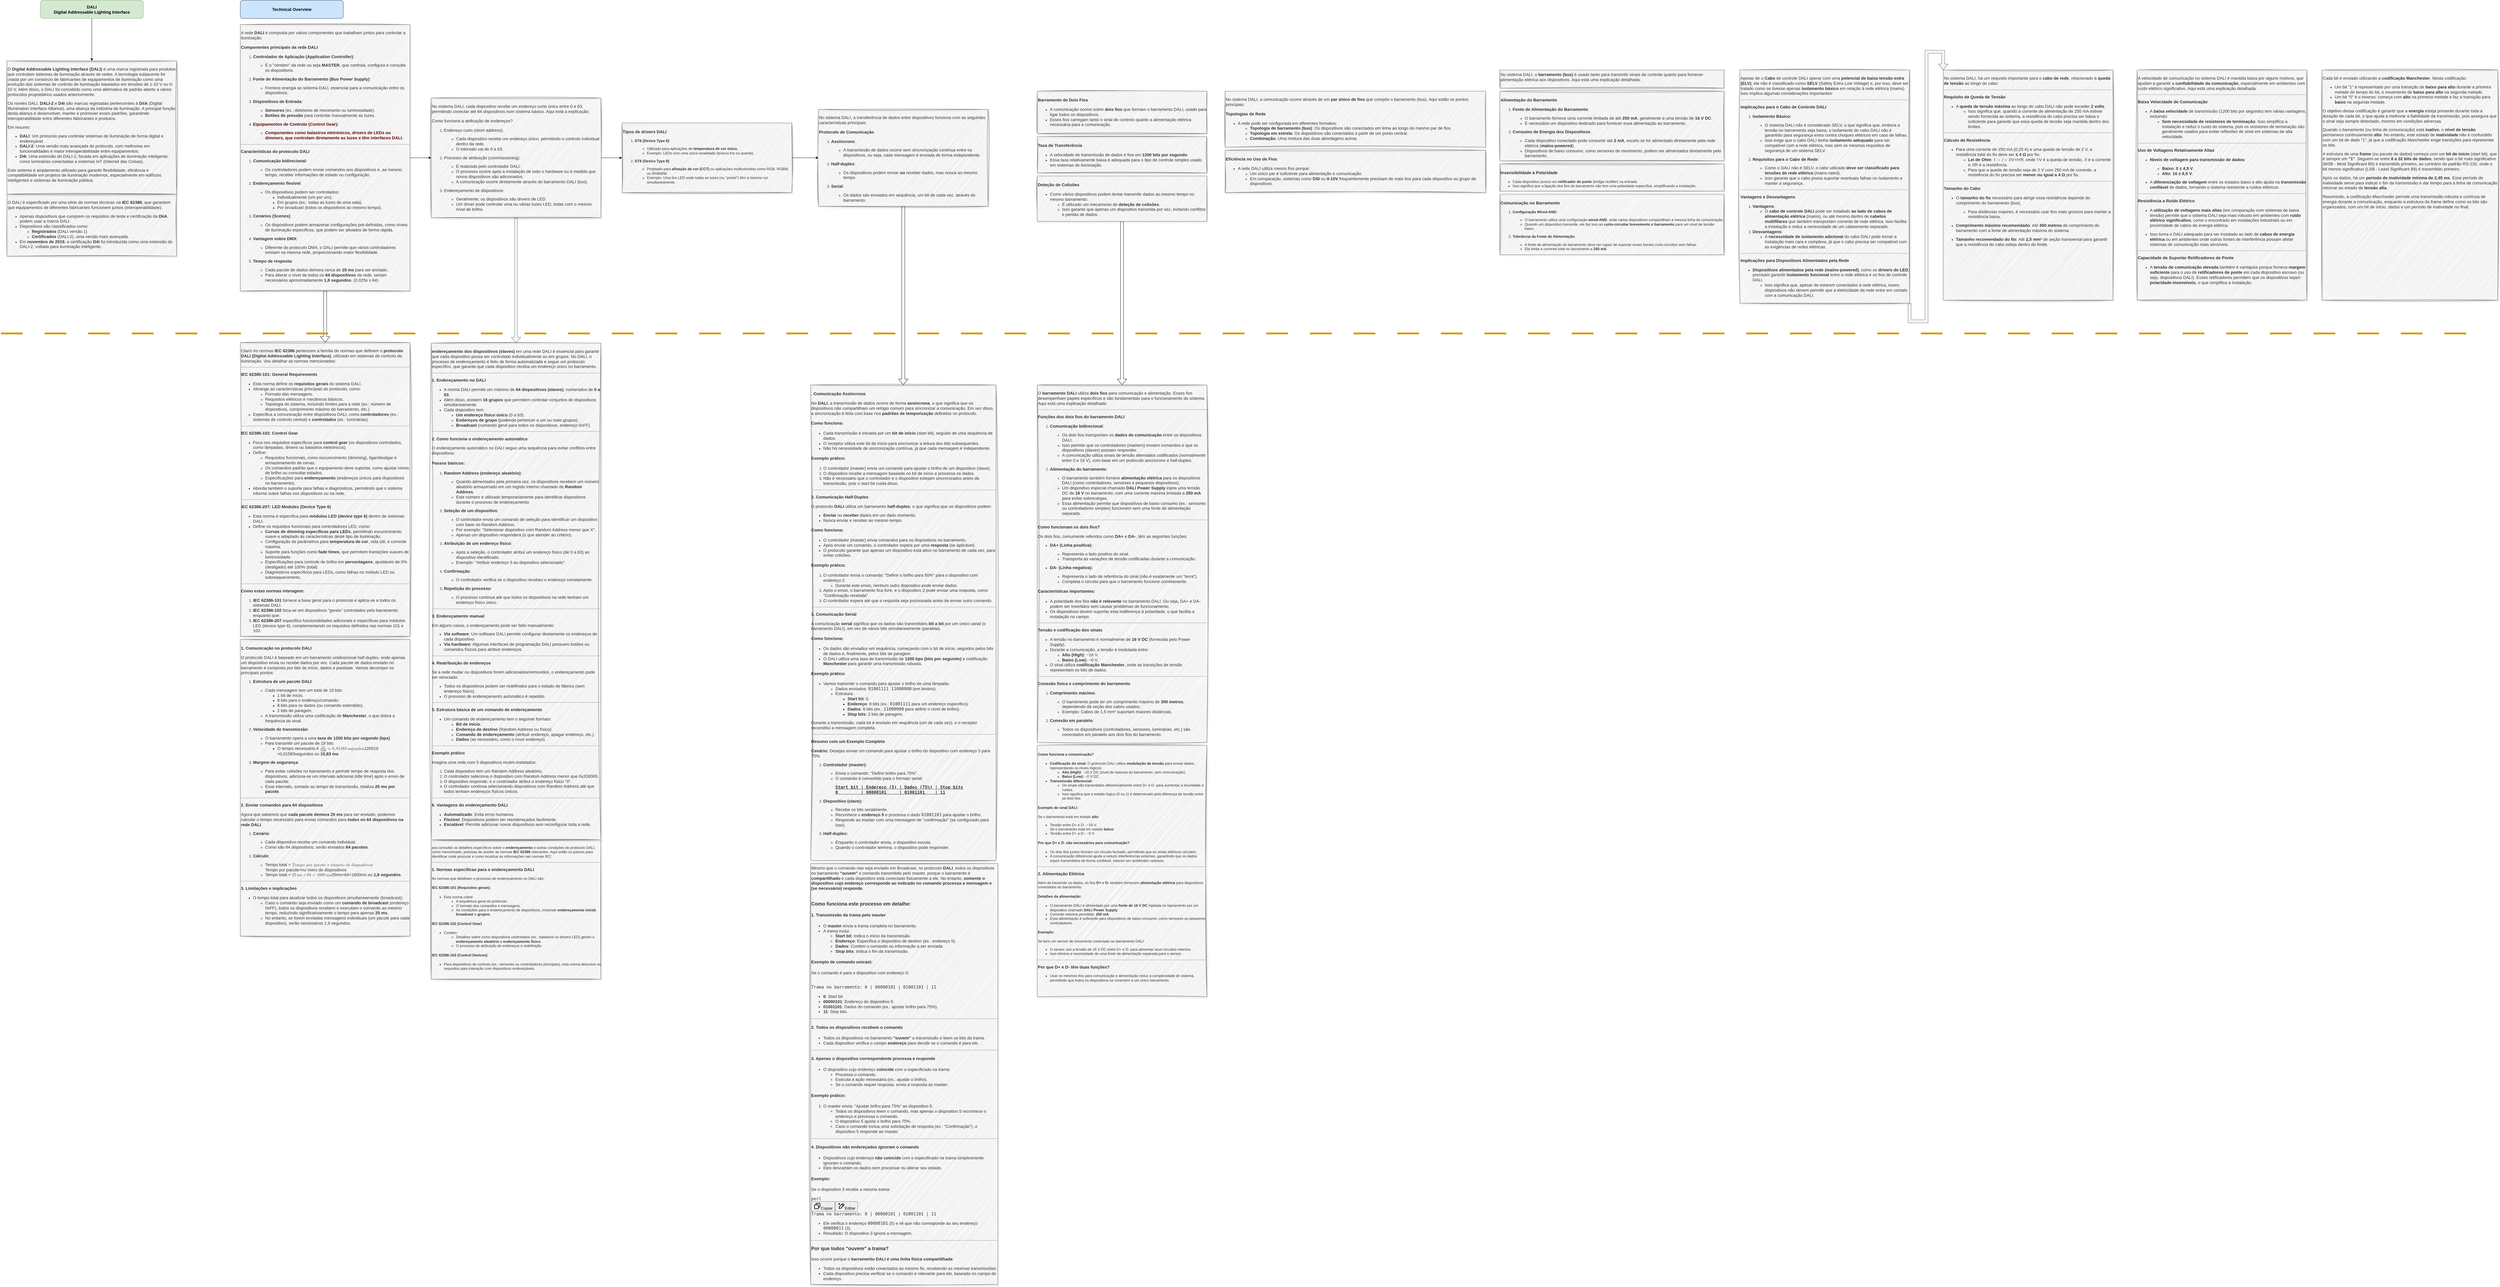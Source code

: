 <mxfile version="26.0.4">
  <diagram name="Página-1" id="Lldr0v3kpr64z7-852WX">
    <mxGraphModel dx="1059" dy="1794" grid="1" gridSize="10" guides="1" tooltips="1" connect="1" arrows="1" fold="1" page="1" pageScale="1" pageWidth="827" pageHeight="1169" math="0" shadow="0">
      <root>
        <mxCell id="0" />
        <mxCell id="1" parent="0" />
        <mxCell id="GAST41TI2rblRG072SL0-26" style="edgeStyle=orthogonalEdgeStyle;rounded=0;orthogonalLoop=1;jettySize=auto;html=1;" edge="1" parent="1" source="GAST41TI2rblRG072SL0-2" target="GAST41TI2rblRG072SL0-3">
          <mxGeometry relative="1" as="geometry" />
        </mxCell>
        <mxCell id="GAST41TI2rblRG072SL0-2" value="&lt;font style=&quot;font-size: 14px;&quot;&gt;&lt;b&gt;DALI&lt;/b&gt;&lt;/font&gt;&lt;div&gt;&lt;font style=&quot;font-size: 14px;&quot;&gt;&lt;b&gt;Digital Addressable Lighting Interface&lt;/b&gt;&lt;/font&gt;&lt;/div&gt;" style="rounded=1;whiteSpace=wrap;html=1;fillColor=#d5e8d4;strokeColor=#82b366;" vertex="1" parent="1">
          <mxGeometry x="290" y="-300" width="340" height="60" as="geometry" />
        </mxCell>
        <mxCell id="GAST41TI2rblRG072SL0-3" value="&lt;p&gt;&lt;font style=&quot;font-size: 14px;&quot;&gt;O &lt;strong style=&quot;&quot;&gt;Digital Addressable Lighting Interface (DALI)&lt;/strong&gt; é uma marca registrada para produtos que controlam sistemas de iluminação através de redes. A tecnologia subjacente foi criada por um consórcio de fabricantes de equipamentos de iluminação como uma evolução dos sistemas de controlo de iluminação baseados em tensões de 1-10 V ou 0-10 V. Além disso, o DALI foi concebido como uma alternativa de padrão aberto a vários protocolos proprietários usados anteriormente.&lt;/font&gt;&lt;/p&gt;&lt;p&gt;&lt;font style=&quot;font-size: 14px;&quot;&gt;Os nomes DALI, &lt;strong&gt;DALI-2&lt;/strong&gt; e &lt;strong&gt;D4i&lt;/strong&gt; são marcas registadas pertencentes à &lt;strong&gt;DiiA&lt;/strong&gt; (Digital Illumination Interface Alliance), uma aliança da indústria de iluminação. A principal função desta aliança é desenvolver, manter e promover esses padrões, garantindo interoperabilidade entre diferentes fabricantes e produtos.&lt;/font&gt;&lt;/p&gt;&lt;p&gt;&lt;font style=&quot;font-size: 14px;&quot;&gt;Em resumo:&lt;/font&gt;&lt;/p&gt;&lt;ul&gt;&lt;li&gt;&lt;font style=&quot;font-size: 14px;&quot;&gt;&lt;strong&gt;DALI&lt;/strong&gt;: Um protocolo para controlar sistemas de iluminação de forma digital e endereçável.&lt;/font&gt;&lt;/li&gt;&lt;li&gt;&lt;font style=&quot;font-size: 14px;&quot;&gt;&lt;strong&gt;DALI-2&lt;/strong&gt;: Uma versão mais avançada do protocolo, com melhorias em funcionalidades e maior interoperabilidade entre equipamentos.&lt;/font&gt;&lt;/li&gt;&lt;li&gt;&lt;font style=&quot;font-size: 14px;&quot;&gt;&lt;strong&gt;D4i&lt;/strong&gt;: Uma extensão do DALI-2, focada em aplicações de iluminação inteligente, como luminárias conectadas a sistemas IoT (Internet das Coisas).&lt;/font&gt;&lt;/li&gt;&lt;/ul&gt;&lt;p&gt;&lt;font style=&quot;font-size: 14px;&quot;&gt;Este sistema é amplamente utilizado para garantir flexibilidade, eficiência e compatibilidade em projetos de iluminação modernos, especialmente em edifícios inteligentes e sistemas de iluminação pública.&lt;/font&gt;&lt;/p&gt;" style="text;whiteSpace=wrap;html=1;fillColor=#f5f5f5;fontColor=#333333;strokeColor=#666666;sketch=1;curveFitting=1;jiggle=2;shadow=1;" vertex="1" parent="1">
          <mxGeometry x="180" y="-100" width="560" height="440" as="geometry" />
        </mxCell>
        <mxCell id="GAST41TI2rblRG072SL0-5" value="&lt;p&gt;&lt;font style=&quot;font-size: 14px;&quot;&gt;O DALI é especificado por uma série de normas técnicas na &lt;strong style=&quot;&quot;&gt;IEC 62386&lt;/strong&gt;, que garantem que equipamentos de diferentes fabricantes funcionem juntos (interoperabilidade).&lt;/font&gt;&lt;/p&gt;&lt;ul&gt;&lt;li&gt;&lt;font style=&quot;font-size: 14px;&quot;&gt;Apenas dispositivos que cumprem os requisitos de teste e certificação da &lt;strong&gt;DiiA&lt;/strong&gt; podem usar a marca DALI.&lt;/font&gt;&lt;/li&gt;&lt;li&gt;&lt;font style=&quot;font-size: 14px;&quot;&gt;Dispositivos são classificados como:&lt;/font&gt;&lt;ul&gt;&lt;li&gt;&lt;font style=&quot;font-size: 14px;&quot;&gt;&lt;strong&gt;Registrados&lt;/strong&gt; (DALI versão 1)&amp;nbsp;&lt;/font&gt;&lt;/li&gt;&lt;li&gt;&lt;font style=&quot;font-size: 14px;&quot;&gt;&lt;strong&gt;Certificados&lt;/strong&gt; (DALI-2), uma versão mais avançada.&lt;/font&gt;&lt;/li&gt;&lt;/ul&gt;&lt;/li&gt;&lt;li&gt;&lt;font style=&quot;font-size: 14px;&quot;&gt;Em &lt;strong style=&quot;&quot;&gt;novembro de 2019&lt;/strong&gt;, a certificação &lt;strong style=&quot;&quot;&gt;D4i&lt;/strong&gt; foi introduzida como uma extensão do DALI-2, voltada para iluminação inteligente.&lt;/font&gt;&lt;/li&gt;&lt;/ul&gt;" style="text;whiteSpace=wrap;html=1;fillColor=#f5f5f5;fontColor=#333333;strokeColor=#666666;sketch=1;curveFitting=1;jiggle=2;shadow=1;" vertex="1" parent="1">
          <mxGeometry x="180" y="340" width="560" height="205" as="geometry" />
        </mxCell>
        <mxCell id="GAST41TI2rblRG072SL0-10" style="edgeStyle=orthogonalEdgeStyle;rounded=0;orthogonalLoop=1;jettySize=auto;html=1;entryX=0;entryY=0.5;entryDx=0;entryDy=0;" edge="1" parent="1" source="GAST41TI2rblRG072SL0-7" target="GAST41TI2rblRG072SL0-9">
          <mxGeometry relative="1" as="geometry" />
        </mxCell>
        <mxCell id="GAST41TI2rblRG072SL0-49" style="edgeStyle=orthogonalEdgeStyle;shape=flexArrow;rounded=0;orthogonalLoop=1;jettySize=auto;html=1;strokeColor=default;align=center;verticalAlign=middle;fontFamily=Helvetica;fontSize=12;fontColor=#333333;labelBackgroundColor=default;endArrow=classic;" edge="1" parent="1" source="GAST41TI2rblRG072SL0-7" target="GAST41TI2rblRG072SL0-39">
          <mxGeometry relative="1" as="geometry" />
        </mxCell>
        <mxCell id="GAST41TI2rblRG072SL0-7" value="&lt;p&gt;&lt;font style=&quot;font-size: 14px;&quot;&gt;A rede &lt;strong style=&quot;&quot;&gt;DALI&lt;/strong&gt; é composta por vários componentes que trabalham juntos para controlar a iluminação:&lt;/font&gt;&lt;/p&gt;&lt;h3&gt;&lt;strong&gt;&lt;font style=&quot;font-size: 14px;&quot;&gt;Componentes principais da rede DALI&lt;/font&gt;&lt;/strong&gt;&lt;/h3&gt;&lt;ol&gt;&lt;li&gt;&lt;p&gt;&lt;font style=&quot;font-size: 14px;&quot;&gt;&lt;strong&gt;Controlador de Aplicação (Application Controller)&lt;/strong&gt;:&lt;/font&gt;&lt;/p&gt;&lt;ul&gt;&lt;li&gt;&lt;font style=&quot;font-size: 14px;&quot;&gt;É o &quot;cérebro&quot; da rede ou seja &lt;b&gt;MASTER&lt;/b&gt;, que controla, configura e consulta os dispositivos.&lt;/font&gt;&lt;/li&gt;&lt;/ul&gt;&lt;/li&gt;&lt;li&gt;&lt;p&gt;&lt;font style=&quot;font-size: 14px;&quot;&gt;&lt;strong&gt;Fonte de Alimentação do Barramento (Bus Power Supply)&lt;/strong&gt;:&lt;/font&gt;&lt;/p&gt;&lt;ul&gt;&lt;li&gt;&lt;font style=&quot;font-size: 14px;&quot;&gt;Fornece energia ao sistema DALI, essencial para a comunicação entre os dispositivos.&lt;/font&gt;&lt;/li&gt;&lt;/ul&gt;&lt;/li&gt;&lt;li&gt;&lt;p&gt;&lt;font style=&quot;font-size: 14px;&quot;&gt;&lt;strong&gt;Dispositivos de Entrada&lt;/strong&gt;:&lt;/font&gt;&lt;/p&gt;&lt;ul&gt;&lt;li&gt;&lt;font style=&quot;font-size: 14px;&quot;&gt;&lt;strong&gt;Sensores&lt;/strong&gt; (ex.: detetores de movimento ou luminosidade).&lt;/font&gt;&lt;/li&gt;&lt;li&gt;&lt;font style=&quot;font-size: 14px;&quot;&gt;&lt;strong&gt;Botões de pressão&lt;/strong&gt; para controlar manualmente as luzes.&lt;/font&gt;&lt;/li&gt;&lt;/ul&gt;&lt;/li&gt;&lt;li&gt;&lt;p&gt;&lt;font style=&quot;font-size: 14px; color: rgb(102, 0, 0);&quot;&gt;&lt;b&gt;Equipamentos de Controlo (Control Gear):&lt;/b&gt;&lt;/font&gt;&lt;/p&gt;&lt;ul&gt;&lt;li&gt;&lt;font style=&quot;font-size: 14px; color: rgb(102, 0, 0);&quot;&gt;&lt;b&gt;Componentes como balastros eletrónicos, drivers de LEDs ou dimmers, que controlam diretamente as luzes e têm interfaces DALI.&lt;/b&gt;&lt;/font&gt;&lt;/li&gt;&lt;/ul&gt;&lt;/li&gt;&lt;/ol&gt;&lt;hr&gt;&lt;h3&gt;&lt;strong&gt;&lt;font style=&quot;font-size: 14px;&quot;&gt;Características do protocolo DALI&lt;/font&gt;&lt;/strong&gt;&lt;/h3&gt;&lt;ol&gt;&lt;li&gt;&lt;p&gt;&lt;font style=&quot;font-size: 14px;&quot;&gt;&lt;strong&gt;Comunicação bidirecional&lt;/strong&gt;:&lt;/font&gt;&lt;/p&gt;&lt;ul&gt;&lt;li&gt;&lt;font style=&quot;font-size: 14px;&quot;&gt;Os controladores podem enviar comandos aos dispositivos e, ao mesmo tempo, receber informações de estado ou configuração.&lt;/font&gt;&lt;/li&gt;&lt;/ul&gt;&lt;/li&gt;&lt;li&gt;&lt;p&gt;&lt;font style=&quot;font-size: 14px;&quot;&gt;&lt;strong&gt;Endereçamento flexível&lt;/strong&gt;:&lt;/font&gt;&lt;/p&gt;&lt;ul&gt;&lt;li&gt;&lt;font style=&quot;font-size: 14px;&quot;&gt;Os dispositivos podem ser controlados:&lt;/font&gt;&lt;ul&gt;&lt;li&gt;&lt;font style=&quot;font-size: 14px;&quot;&gt;Individualmente (um por um).&lt;/font&gt;&lt;/li&gt;&lt;li&gt;&lt;font style=&quot;font-size: 14px;&quot;&gt;Em grupos (ex.: todas as luzes de uma sala).&lt;/font&gt;&lt;/li&gt;&lt;li&gt;&lt;font style=&quot;font-size: 14px;&quot;&gt;Por broadcast (todos os dispositivos ao mesmo tempo).&lt;/font&gt;&lt;/li&gt;&lt;/ul&gt;&lt;/li&gt;&lt;/ul&gt;&lt;/li&gt;&lt;li&gt;&lt;p&gt;&lt;font style=&quot;font-size: 14px;&quot;&gt;&lt;strong&gt;Cenários (Scenes)&lt;/strong&gt;:&lt;/font&gt;&lt;/p&gt;&lt;ul&gt;&lt;li&gt;&lt;font style=&quot;font-size: 14px;&quot;&gt;Os dispositivos podem armazenar configurações pré-definidas, como níveis de iluminação específicos, que podem ser ativados de forma rápida.&lt;/font&gt;&lt;/li&gt;&lt;/ul&gt;&lt;/li&gt;&lt;li&gt;&lt;p&gt;&lt;font style=&quot;font-size: 14px;&quot;&gt;&lt;strong&gt;Vantagem sobre DMX&lt;/strong&gt;:&lt;/font&gt;&lt;/p&gt;&lt;ul&gt;&lt;li&gt;&lt;font style=&quot;font-size: 14px;&quot;&gt;Diferente do protocolo DMX, o DALI permite que vários controladores existam na mesma rede, proporcionando maior flexibilidade.&lt;/font&gt;&lt;/li&gt;&lt;/ul&gt;&lt;/li&gt;&lt;li&gt;&lt;p&gt;&lt;font style=&quot;font-size: 14px;&quot;&gt;&lt;strong&gt;Tempo de resposta&lt;/strong&gt;:&lt;/font&gt;&lt;/p&gt;&lt;ul&gt;&lt;li&gt;&lt;font style=&quot;font-size: 14px;&quot;&gt;Cada pacote de dados demora cerca de &lt;strong&gt;25 ms&lt;/strong&gt; para ser enviado.&lt;/font&gt;&lt;/li&gt;&lt;li&gt;&lt;font style=&quot;font-size: 14px;&quot;&gt;Para alterar o nível de todos os &lt;strong style=&quot;&quot;&gt;64 dispositivos&lt;/strong&gt; da rede, seriam necessários aproximadamente &lt;strong style=&quot;&quot;&gt;1,6 segundos&lt;/strong&gt;. (0.025s x 64)&lt;/font&gt;&lt;/li&gt;&lt;/ul&gt;&lt;/li&gt;&lt;/ol&gt;" style="text;whiteSpace=wrap;html=1;fillColor=#f5f5f5;fontColor=#333333;strokeColor=#666666;sketch=1;curveFitting=1;jiggle=2;shadow=1;" vertex="1" parent="1">
          <mxGeometry x="950" y="-220" width="560" height="880" as="geometry" />
        </mxCell>
        <mxCell id="GAST41TI2rblRG072SL0-13" style="edgeStyle=orthogonalEdgeStyle;rounded=0;orthogonalLoop=1;jettySize=auto;html=1;" edge="1" parent="1" source="GAST41TI2rblRG072SL0-9" target="GAST41TI2rblRG072SL0-12">
          <mxGeometry relative="1" as="geometry" />
        </mxCell>
        <mxCell id="GAST41TI2rblRG072SL0-47" style="edgeStyle=orthogonalEdgeStyle;shape=flexArrow;rounded=0;orthogonalLoop=1;jettySize=auto;html=1;strokeColor=#666666;align=center;verticalAlign=middle;fontFamily=Helvetica;fontSize=12;fontColor=#333333;labelBackgroundColor=default;endArrow=classic;fillColor=#f5f5f5;" edge="1" parent="1" source="GAST41TI2rblRG072SL0-9" target="GAST41TI2rblRG072SL0-46">
          <mxGeometry relative="1" as="geometry" />
        </mxCell>
        <mxCell id="GAST41TI2rblRG072SL0-9" value="&lt;p&gt;&lt;font style=&quot;font-size: 14px;&quot;&gt;No sistema DALI, cada dispositivo recebe um endereço curto único entre 0 e 63, permitindo conectar até 64 dispositivos num sistema básico. Aqui está a explicação:&lt;/font&gt;&lt;/p&gt;&lt;h3&gt;&lt;font style=&quot;font-size: 14px; font-weight: normal;&quot;&gt;Como funciona a atribuição de endereços?&lt;/font&gt;&lt;/h3&gt;&lt;ol&gt;&lt;li&gt;&lt;p&gt;&lt;font style=&quot;font-size: 14px;&quot;&gt;Endereço curto (short address):&lt;/font&gt;&lt;/p&gt;&lt;ul&gt;&lt;li&gt;&lt;font style=&quot;font-size: 14px;&quot;&gt;Cada dispositivo recebe um endereço único, permitindo o controlo individual dentro da rede.&lt;/font&gt;&lt;/li&gt;&lt;li&gt;&lt;font style=&quot;font-size: 14px;&quot;&gt;O intervalo vai de 0 a 63.&lt;/font&gt;&lt;/li&gt;&lt;/ul&gt;&lt;/li&gt;&lt;li&gt;&lt;p&gt;&lt;font style=&quot;font-size: 14px;&quot;&gt;Processo de atribuição (commissioning):&lt;/font&gt;&lt;/p&gt;&lt;ul&gt;&lt;li&gt;&lt;font style=&quot;font-size: 14px;&quot;&gt;É realizado pelo controlador DALI.&lt;/font&gt;&lt;/li&gt;&lt;li&gt;&lt;font style=&quot;font-size: 14px;&quot;&gt;O processo ocorre após a instalação de todo o hardware ou à medida que novos dispositivos são adicionados.&lt;/font&gt;&lt;/li&gt;&lt;li&gt;&lt;font style=&quot;font-size: 14px;&quot;&gt;A comunicação ocorre diretamente através do barramento DALI (bus).&lt;/font&gt;&lt;/li&gt;&lt;/ul&gt;&lt;/li&gt;&lt;li&gt;&lt;p&gt;&lt;font style=&quot;font-size: 14px;&quot;&gt;Endereçamento de dispositivos:&lt;/font&gt;&lt;/p&gt;&lt;ul&gt;&lt;li&gt;&lt;font style=&quot;font-size: 14px;&quot;&gt;Geralmente, os dispositivos são drivers de LED.&lt;/font&gt;&lt;/li&gt;&lt;li&gt;&lt;font style=&quot;font-size: 14px;&quot;&gt;Um driver pode controlar uma ou várias luzes LED, todas com o mesmo nível de brilho.&lt;/font&gt;&lt;/li&gt;&lt;/ul&gt;&lt;/li&gt;&lt;/ol&gt;" style="text;whiteSpace=wrap;html=1;fillColor=#f5f5f5;fontColor=#333333;strokeColor=#666666;sketch=1;curveFitting=1;jiggle=2;shadow=1;" vertex="1" parent="1">
          <mxGeometry x="1580" y="22.5" width="560" height="395" as="geometry" />
        </mxCell>
        <mxCell id="GAST41TI2rblRG072SL0-15" style="edgeStyle=orthogonalEdgeStyle;rounded=0;orthogonalLoop=1;jettySize=auto;html=1;" edge="1" parent="1" source="GAST41TI2rblRG072SL0-12" target="GAST41TI2rblRG072SL0-14">
          <mxGeometry relative="1" as="geometry" />
        </mxCell>
        <mxCell id="GAST41TI2rblRG072SL0-12" value="&lt;h3&gt;&lt;strong&gt;Tipos de drivers DALI&lt;/strong&gt;&lt;/h3&gt;&lt;ol&gt;&lt;li&gt;&lt;p&gt;&lt;strong&gt;DT6 (Device Type 6)&lt;/strong&gt;:&lt;/p&gt;&lt;ul&gt;&lt;li&gt;Utilizado para aplicações de &lt;strong&gt;temperatura de cor única&lt;/strong&gt;.&lt;/li&gt;&lt;li&gt;Exemplo: LEDs com uma única tonalidade (branco frio ou quente).&lt;/li&gt;&lt;/ul&gt;&lt;/li&gt;&lt;li&gt;&lt;p&gt;&lt;strong&gt;DT8 (Device Type 8)&lt;/strong&gt;:&lt;/p&gt;&lt;ul&gt;&lt;li&gt;Projetado para &lt;strong&gt;afinação de cor (CCT)&lt;/strong&gt; ou aplicações multicoloridas como RGB, RGBW, ou RGBWW.&lt;/li&gt;&lt;li&gt;Exemplo: Uma tira LED onde todas as luzes (ou &quot;píxeis&quot;) têm a mesma cor simultaneamente.&lt;/li&gt;&lt;/ul&gt;&lt;/li&gt;&lt;/ol&gt;" style="text;whiteSpace=wrap;html=1;fillColor=#f5f5f5;fontColor=#333333;strokeColor=#666666;sketch=1;curveFitting=1;jiggle=2;shadow=1;" vertex="1" parent="1">
          <mxGeometry x="2210" y="105" width="560" height="230" as="geometry" />
        </mxCell>
        <mxCell id="GAST41TI2rblRG072SL0-52" style="edgeStyle=orthogonalEdgeStyle;shape=flexArrow;rounded=0;orthogonalLoop=1;jettySize=auto;html=1;entryX=0.5;entryY=0;entryDx=0;entryDy=0;strokeColor=default;align=center;verticalAlign=middle;fontFamily=Helvetica;fontSize=12;fontColor=#333333;labelBackgroundColor=default;endArrow=classic;" edge="1" parent="1" source="GAST41TI2rblRG072SL0-14" target="GAST41TI2rblRG072SL0-50">
          <mxGeometry relative="1" as="geometry" />
        </mxCell>
        <mxCell id="GAST41TI2rblRG072SL0-14" value="&lt;p&gt;&lt;font style=&quot;font-size: 14px;&quot;&gt;No sistema DALI, a transferência de dados entre dispositivos funciona com as seguintes características principais:&lt;/font&gt;&lt;/p&gt;&lt;h3&gt;&lt;strong&gt;&lt;font style=&quot;font-size: 14px;&quot;&gt;Protocolo de Comunicação&lt;/font&gt;&lt;/strong&gt;&lt;/h3&gt;&lt;ol&gt;&lt;li&gt;&lt;p&gt;&lt;font style=&quot;font-size: 14px;&quot;&gt;&lt;strong&gt;Assíncrono&lt;/strong&gt;:&lt;/font&gt;&lt;/p&gt;&lt;ul&gt;&lt;li&gt;&lt;font style=&quot;font-size: 14px;&quot;&gt;A transmissão de dados ocorre sem sincronização contínua entre os dispositivos, ou seja, cada mensagem é enviada de forma independente.&lt;/font&gt;&lt;/li&gt;&lt;/ul&gt;&lt;/li&gt;&lt;li&gt;&lt;p&gt;&lt;font style=&quot;font-size: 14px;&quot;&gt;&lt;strong&gt;Half-duplex&lt;/strong&gt;:&lt;/font&gt;&lt;/p&gt;&lt;ul&gt;&lt;li&gt;&lt;font style=&quot;font-size: 14px;&quot;&gt;Os dispositivos podem enviar &lt;strong&gt;ou&lt;/strong&gt; receber dados, mas nunca ao mesmo tempo.&lt;/font&gt;&lt;/li&gt;&lt;/ul&gt;&lt;/li&gt;&lt;li&gt;&lt;p&gt;&lt;font style=&quot;font-size: 14px;&quot;&gt;&lt;strong&gt;Serial&lt;/strong&gt;:&lt;/font&gt;&lt;/p&gt;&lt;ul&gt;&lt;li&gt;&lt;font style=&quot;font-size: 14px;&quot;&gt;Os dados são enviados em sequência, um bit de cada vez, através do barramento.&lt;/font&gt;&lt;/li&gt;&lt;/ul&gt;&lt;/li&gt;&lt;/ol&gt;" style="text;whiteSpace=wrap;html=1;fillColor=#f5f5f5;fontColor=#333333;strokeColor=#666666;sketch=1;curveFitting=1;jiggle=2;shadow=1;" vertex="1" parent="1">
          <mxGeometry x="2858" y="60" width="560" height="320" as="geometry" />
        </mxCell>
        <mxCell id="GAST41TI2rblRG072SL0-16" value="&lt;h3&gt;&lt;strong&gt;&lt;font style=&quot;font-size: 14px;&quot;&gt;Barramento de Dois Fios&lt;/font&gt;&lt;/strong&gt;&lt;/h3&gt;&lt;ul&gt;&lt;li&gt;&lt;font style=&quot;font-size: 14px;&quot;&gt;A comunicação ocorre sobre &lt;strong&gt;dois fios&lt;/strong&gt; que formam o barramento DALI, usado para ligar todos os dispositivos.&lt;/font&gt;&lt;/li&gt;&lt;li&gt;&lt;font style=&quot;font-size: 14px;&quot;&gt;Esses fios carregam tanto o sinal de controlo quanto a alimentação elétrica necessária para a comunicação.&lt;/font&gt;&lt;/li&gt;&lt;/ul&gt;" style="text;whiteSpace=wrap;html=1;fillColor=#f5f5f5;fontColor=#333333;strokeColor=#666666;sketch=1;curveFitting=1;jiggle=2;shadow=1;" vertex="1" parent="1">
          <mxGeometry x="3580" width="560" height="140" as="geometry" />
        </mxCell>
        <mxCell id="GAST41TI2rblRG072SL0-19" value="&lt;h3&gt;&lt;strong&gt;&lt;font style=&quot;font-size: 14px;&quot;&gt;Taxa de Transferência&lt;/font&gt;&lt;/strong&gt;&lt;/h3&gt;&lt;ul&gt;&lt;li&gt;&lt;font style=&quot;font-size: 14px;&quot;&gt;A velocidade de transmissão de dados é fixa em &lt;strong&gt;1200 bits por segundo&lt;/strong&gt;.&lt;/font&gt;&lt;/li&gt;&lt;li&gt;&lt;font style=&quot;font-size: 14px;&quot;&gt;Essa taxa relativamente baixa é adequada para o tipo de controle simples usado em sistemas de iluminação.&lt;/font&gt;&lt;/li&gt;&lt;/ul&gt;" style="text;whiteSpace=wrap;html=1;fillColor=#f5f5f5;fontColor=#333333;strokeColor=#666666;sketch=1;curveFitting=1;jiggle=2;shadow=1;" vertex="1" parent="1">
          <mxGeometry x="3580" y="150" width="560" height="120" as="geometry" />
        </mxCell>
        <mxCell id="GAST41TI2rblRG072SL0-54" style="edgeStyle=orthogonalEdgeStyle;shape=flexArrow;rounded=0;orthogonalLoop=1;jettySize=auto;html=1;strokeColor=default;align=center;verticalAlign=middle;fontFamily=Helvetica;fontSize=12;fontColor=#333333;labelBackgroundColor=default;endArrow=classic;" edge="1" parent="1" source="GAST41TI2rblRG072SL0-21" target="GAST41TI2rblRG072SL0-53">
          <mxGeometry relative="1" as="geometry" />
        </mxCell>
        <mxCell id="GAST41TI2rblRG072SL0-21" value="&lt;h3&gt;&lt;strong&gt;&lt;font style=&quot;font-size: 14px;&quot;&gt;Deteção de Colisões&lt;/font&gt;&lt;/strong&gt;&lt;/h3&gt;&lt;ul&gt;&lt;li&gt;&lt;font style=&quot;font-size: 14px;&quot;&gt;Como vários dispositivos podem tentar transmitir dados ao mesmo tempo no mesmo barramento:&lt;/font&gt;&lt;ul&gt;&lt;li&gt;&lt;font style=&quot;font-size: 14px;&quot;&gt;É utilizado um mecanismo de &lt;strong&gt;deteção de colisões&lt;/strong&gt;.&lt;/font&gt;&lt;/li&gt;&lt;li&gt;&lt;font style=&quot;font-size: 14px;&quot;&gt;Isso garante que apenas um dispositivo transmita por vez, evitando conflitos e perdas de dados.&lt;/font&gt;&lt;/li&gt;&lt;/ul&gt;&lt;/li&gt;&lt;/ul&gt;" style="text;whiteSpace=wrap;html=1;fillColor=#f5f5f5;fontColor=#333333;strokeColor=#666666;sketch=1;curveFitting=1;jiggle=2;shadow=1;" vertex="1" parent="1">
          <mxGeometry x="3580" y="280" width="560" height="150" as="geometry" />
        </mxCell>
        <mxCell id="GAST41TI2rblRG072SL0-27" value="&lt;span style=&quot;font-size: 14px;&quot;&gt;&lt;b&gt;Technical Overview&lt;/b&gt;&lt;/span&gt;" style="rounded=1;whiteSpace=wrap;html=1;fillColor=#cce5ff;strokeColor=#36393d;" vertex="1" parent="1">
          <mxGeometry x="950" y="-300" width="340" height="60" as="geometry" />
        </mxCell>
        <mxCell id="GAST41TI2rblRG072SL0-28" value="&lt;p style=&quot;&quot;&gt;&lt;font style=&quot;font-size: 14px;&quot;&gt;No sistema DALI, a comunicação ocorre através de um &lt;strong style=&quot;&quot;&gt;par único de fios&lt;/strong&gt; que compõe o barramento (bus). Aqui estão os pontos principais:&lt;/font&gt;&lt;/p&gt;&lt;h3 style=&quot;&quot;&gt;&lt;strong&gt;&lt;font style=&quot;font-size: 14px;&quot;&gt;Topologias de Rede&lt;/font&gt;&lt;/strong&gt;&lt;/h3&gt;&lt;ul&gt;&lt;li&gt;&lt;div style=&quot;&quot;&gt;&lt;span style=&quot;font-size: 14px; background-color: transparent; color: light-dark(rgb(51, 51, 51), rgb(193, 193, 193));&quot;&gt;A rede pode ser configurada em diferentes formatos:&lt;/span&gt;&lt;/div&gt;&lt;ul&gt;&lt;li style=&quot;&quot;&gt;&lt;font style=&quot;font-size: 14px;&quot;&gt;&lt;strong&gt;Topologia de barramento (bus)&lt;/strong&gt;: Os dispositivos são conectados em linha ao longo do mesmo par de fios.&lt;/font&gt;&lt;/li&gt;&lt;li style=&quot;&quot;&gt;&lt;font style=&quot;font-size: 14px;&quot;&gt;&lt;strong&gt;Topologia em estrela&lt;/strong&gt;: Os dispositivos são conectados a partir de um ponto central.&lt;/font&gt;&lt;/li&gt;&lt;li style=&quot;&quot;&gt;&lt;font style=&quot;font-size: 14px;&quot;&gt;&lt;strong style=&quot;&quot;&gt;Combinação&lt;/strong&gt;: Uma mistura das duas abordagens acima.&lt;/font&gt;&lt;/li&gt;&lt;/ul&gt;&lt;/li&gt;&lt;/ul&gt;" style="text;whiteSpace=wrap;html=1;fillColor=#f5f5f5;fontColor=#333333;strokeColor=#666666;sketch=1;curveFitting=1;jiggle=2;shadow=1;align=left;" vertex="1" parent="1">
          <mxGeometry x="4200" width="860" height="185" as="geometry" />
        </mxCell>
        <mxCell id="GAST41TI2rblRG072SL0-29" value="&lt;h3&gt;&lt;strong&gt;&lt;font style=&quot;font-size: 14px;&quot;&gt;Eficiência no Uso de Fios&lt;/font&gt;&lt;/strong&gt;&lt;/h3&gt;&lt;ul&gt;&lt;li&gt;&lt;font style=&quot;font-size: 14px;&quot;&gt;A rede DALI utiliza menos fios porque:&lt;/font&gt;&lt;ul&gt;&lt;li&gt;&lt;font style=&quot;font-size: 14px;&quot;&gt;Um único par é suficiente para alimentação e comunicação.&lt;/font&gt;&lt;/li&gt;&lt;li&gt;&lt;font style=&quot;font-size: 14px;&quot;&gt;Em comparação, sistemas como &lt;strong style=&quot;&quot;&gt;DSI&lt;/strong&gt; ou &lt;strong style=&quot;&quot;&gt;0-10V&lt;/strong&gt; frequentemente precisam de mais fios para cada dispositivo ou grupo de dispositivos.&lt;/font&gt;&lt;/li&gt;&lt;/ul&gt;&lt;/li&gt;&lt;/ul&gt;" style="text;whiteSpace=wrap;html=1;fillColor=#f5f5f5;fontColor=#333333;strokeColor=#666666;sketch=1;curveFitting=1;jiggle=2;shadow=1;" vertex="1" parent="1">
          <mxGeometry x="4200" y="195" width="860" height="140" as="geometry" />
        </mxCell>
        <mxCell id="GAST41TI2rblRG072SL0-30" value="&lt;font style=&quot;font-size: 14px;&quot;&gt;No sistema DALI, o &lt;strong style=&quot;&quot;&gt;barramento (bus)&lt;/strong&gt; é usado tanto para transmitir sinais de controle quanto para fornecer alimentação elétrica aos dispositivos. Aqui está uma explicação detalhada:&lt;/font&gt;" style="text;whiteSpace=wrap;html=1;fillColor=#f5f5f5;fontColor=#333333;strokeColor=#666666;sketch=1;curveFitting=1;jiggle=2;shadow=1;" vertex="1" parent="1">
          <mxGeometry x="5107" y="-70" width="740" height="60" as="geometry" />
        </mxCell>
        <mxCell id="GAST41TI2rblRG072SL0-31" value="&lt;h3&gt;&lt;strong&gt;&lt;font style=&quot;font-size: 14px;&quot;&gt;Alimentação do Barramento&lt;/font&gt;&lt;/strong&gt;&lt;/h3&gt;&lt;ol&gt;&lt;li&gt;&lt;p&gt;&lt;font style=&quot;font-size: 14px;&quot;&gt;&lt;strong&gt;Fonte de Alimentação do Barramento&lt;/strong&gt;:&lt;/font&gt;&lt;/p&gt;&lt;ul&gt;&lt;li&gt;&lt;font style=&quot;font-size: 14px;&quot;&gt;O barramento fornece uma corrente limitada de até &lt;strong&gt;250 mA&lt;/strong&gt;, geralmente a uma tensão de &lt;strong&gt;16 V DC&lt;/strong&gt;.&lt;/font&gt;&lt;/li&gt;&lt;li&gt;&lt;font style=&quot;font-size: 14px;&quot;&gt;É necessário um dispositivo dedicado para fornecer essa alimentação ao barramento.&lt;/font&gt;&lt;/li&gt;&lt;/ul&gt;&lt;/li&gt;&lt;li&gt;&lt;p&gt;&lt;font style=&quot;font-size: 14px;&quot;&gt;&lt;strong&gt;Consumo de Energia dos Dispositivos&lt;/strong&gt;:&lt;/font&gt;&lt;/p&gt;&lt;ul&gt;&lt;li&gt;&lt;font style=&quot;font-size: 14px;&quot;&gt;Cada dispositivo conectado pode consumir até &lt;strong&gt;2 mA&lt;/strong&gt;, exceto se for alimentado diretamente pela rede elétrica (&lt;strong&gt;mains-powered&lt;/strong&gt;).&lt;/font&gt;&lt;/li&gt;&lt;li&gt;&lt;font style=&quot;font-size: 14px;&quot;&gt;Dispositivos de baixo consumo, como sensores de movimento, podem ser alimentados diretamente pelo barramento.&lt;/font&gt;&lt;/li&gt;&lt;/ul&gt;&lt;/li&gt;&lt;/ol&gt;" style="text;whiteSpace=wrap;html=1;fillColor=#f5f5f5;fontColor=#333333;strokeColor=#666666;sketch=1;curveFitting=1;jiggle=2;shadow=1;" vertex="1" parent="1">
          <mxGeometry x="5107" width="740" height="230" as="geometry" />
        </mxCell>
        <mxCell id="GAST41TI2rblRG072SL0-32" value="&lt;h3&gt;&lt;strong&gt;Insensibilidade à Polaridade&lt;/strong&gt;&lt;/h3&gt;&lt;ul&gt;&lt;li&gt;Cada dispositivo possui um &lt;strong&gt;retificador de ponte&lt;/strong&gt; (bridge rectifier) na entrada.&lt;/li&gt;&lt;li&gt;Isso significa que a ligação dos fios do barramento não tem uma polaridade específica, simplificando a instalação.&lt;/li&gt;&lt;/ul&gt;" style="text;whiteSpace=wrap;html=1;fillColor=#f5f5f5;fontColor=#333333;strokeColor=#666666;sketch=1;curveFitting=1;jiggle=2;shadow=1;" vertex="1" parent="1">
          <mxGeometry x="5107" y="240" width="740" height="90" as="geometry" />
        </mxCell>
        <mxCell id="GAST41TI2rblRG072SL0-33" value="&lt;h3&gt;&lt;strong&gt;Comunicação no Barramento&lt;/strong&gt;&lt;/h3&gt;&lt;ol&gt;&lt;li&gt;&lt;p&gt;&lt;strong&gt;Configuração Wired-AND&lt;/strong&gt;:&lt;/p&gt;&lt;ul&gt;&lt;li&gt;O barramento utiliza uma configuração &lt;strong&gt;wired-AND&lt;/strong&gt;, onde vários dispositivos compartilham a mesma linha de comunicação.&lt;/li&gt;&lt;li&gt;Quando um dispositivo transmite, ele faz isso ao &lt;strong&gt;curto-circuitar brevemente o barramento&lt;/strong&gt; para um nível de tensão baixo.&lt;/li&gt;&lt;/ul&gt;&lt;/li&gt;&lt;li&gt;&lt;p&gt;&lt;strong&gt;Tolerância da Fonte de Alimentação&lt;/strong&gt;:&lt;/p&gt;&lt;ul&gt;&lt;li&gt;A fonte de alimentação do barramento deve ser capaz de suportar esses breves curto-circuitos sem falhas.&lt;/li&gt;&lt;li&gt;Ela limita a corrente total no barramento a &lt;strong&gt;250 mA&lt;/strong&gt;.&lt;/li&gt;&lt;/ul&gt;&lt;/li&gt;&lt;/ol&gt;" style="text;whiteSpace=wrap;html=1;fillColor=#f5f5f5;fontColor=#333333;strokeColor=#666666;sketch=1;curveFitting=1;jiggle=2;shadow=1;" vertex="1" parent="1">
          <mxGeometry x="5107" y="340" width="740" height="200" as="geometry" />
        </mxCell>
        <mxCell id="GAST41TI2rblRG072SL0-36" style="edgeStyle=orthogonalEdgeStyle;rounded=0;orthogonalLoop=1;jettySize=auto;html=1;exitX=1;exitY=1;exitDx=0;exitDy=0;entryX=0;entryY=0;entryDx=0;entryDy=0;shape=flexArrow;fillColor=#f5f5f5;strokeColor=#666666;" edge="1" parent="1" source="GAST41TI2rblRG072SL0-34" target="GAST41TI2rblRG072SL0-35">
          <mxGeometry relative="1" as="geometry">
            <Array as="points">
              <mxPoint x="6459" y="760" />
              <mxPoint x="6515" y="760" />
              <mxPoint x="6515" y="-130" />
              <mxPoint x="6570" y="-130" />
            </Array>
          </mxGeometry>
        </mxCell>
        <mxCell id="GAST41TI2rblRG072SL0-34" value="&lt;p&gt;&lt;font style=&quot;font-size: 14px;&quot;&gt;Apesar de o &lt;b&gt;Cabo &lt;/b&gt;de controle DALI operar com uma &lt;strong style=&quot;&quot;&gt;potencial de baixa tensão extra (ELV)&lt;/strong&gt;, ele não é classificado como &lt;strong style=&quot;&quot;&gt;SELV&lt;/strong&gt; (Safety Extra Low Voltage) e, por isso, deve ser tratado como se tivesse apenas &lt;strong style=&quot;&quot;&gt;isolamento básico&lt;/strong&gt; em relação à rede elétrica (mains). Isso implica algumas considerações importantes:&lt;/font&gt;&lt;/p&gt;&lt;hr&gt;&lt;h3&gt;&lt;strong&gt;&lt;font style=&quot;font-size: 14px;&quot;&gt;Implicações para o Cabo de Controle DALI&lt;/font&gt;&lt;/strong&gt;&lt;/h3&gt;&lt;ol&gt;&lt;li&gt;&lt;p&gt;&lt;font style=&quot;font-size: 14px;&quot;&gt;&lt;strong&gt;Isolamento Básico&lt;/strong&gt;:&lt;/font&gt;&lt;/p&gt;&lt;ul&gt;&lt;li&gt;&lt;font style=&quot;font-size: 14px;&quot;&gt;O sistema DALI não é considerado SELV, o que significa que, embora a tensão no barramento seja baixa, o isolamento do cabo DALI não é garantido para segurança extra contra choques elétricos em caso de falhas.&lt;/font&gt;&lt;/li&gt;&lt;li&gt;&lt;font style=&quot;font-size: 14px;&quot;&gt;Isso exige que o cabo DALI tenha &lt;strong&gt;isolamento adequado&lt;/strong&gt; para ser compatível com a rede elétrica, mas sem os mesmos requisitos de segurança de um sistema SELV.&lt;/font&gt;&lt;/li&gt;&lt;/ul&gt;&lt;/li&gt;&lt;li&gt;&lt;p&gt;&lt;font style=&quot;font-size: 14px;&quot;&gt;&lt;strong&gt;Requisitos para o Cabo de Rede&lt;/strong&gt;:&lt;/font&gt;&lt;/p&gt;&lt;ul&gt;&lt;li&gt;&lt;font style=&quot;font-size: 14px;&quot;&gt;Como o DALI não é SELV, o cabo utilizado &lt;strong&gt;deve ser classificado para tensões de rede elétrica&lt;/strong&gt; (mains-rated).&lt;/font&gt;&lt;/li&gt;&lt;li&gt;&lt;font style=&quot;font-size: 14px;&quot;&gt;Isso garante que o cabo possa suportar eventuais falhas no isolamento e manter a segurança.&lt;/font&gt;&lt;/li&gt;&lt;/ul&gt;&lt;/li&gt;&lt;/ol&gt;&lt;hr&gt;&lt;h3&gt;&lt;strong&gt;&lt;font style=&quot;font-size: 14px;&quot;&gt;Vantagens e Desvantagens&lt;/font&gt;&lt;/strong&gt;&lt;/h3&gt;&lt;ol&gt;&lt;li&gt;&lt;font style=&quot;font-size: 14px;&quot;&gt;&lt;strong&gt;Vantagens&lt;/strong&gt;:&lt;/font&gt;&lt;ul&gt;&lt;li&gt;&lt;font style=&quot;font-size: 14px;&quot;&gt;O &lt;strong&gt;cabo de controle DALI&lt;/strong&gt; pode ser instalado &lt;strong&gt;ao lado de cabos de alimentação elétrica&lt;/strong&gt; (mains), ou até mesmo dentro de &lt;strong&gt;cabelos multifilares&lt;/strong&gt; que também transportam corrente de rede elétrica. Isso facilita a instalação e reduz a necessidade de um cabeamento separado.&lt;/font&gt;&lt;/li&gt;&lt;/ul&gt;&lt;/li&gt;&lt;li&gt;&lt;font style=&quot;font-size: 14px;&quot;&gt;&lt;strong&gt;Desvantagens&lt;/strong&gt;:&lt;/font&gt;&lt;ul&gt;&lt;li&gt;&lt;font style=&quot;font-size: 14px;&quot;&gt;A &lt;strong&gt;necessidade de isolamento adicional&lt;/strong&gt; do cabo DALI pode tornar a instalação mais cara e complexa, já que o cabo precisa ser compatível com as exigências de redes elétricas.&lt;/font&gt;&lt;/li&gt;&lt;/ul&gt;&lt;/li&gt;&lt;/ol&gt;&lt;hr&gt;&lt;h3&gt;&lt;strong&gt;&lt;font style=&quot;font-size: 14px;&quot;&gt;Implicações para Dispositivos Alimentados pela Rede&lt;/font&gt;&lt;/strong&gt;&lt;/h3&gt;&lt;ul&gt;&lt;li&gt;&lt;font style=&quot;font-size: 14px;&quot;&gt;&lt;strong&gt;Dispositivos alimentados pela rede (mains-powered)&lt;/strong&gt;, como os &lt;strong&gt;drivers de LED&lt;/strong&gt;, precisam garantir &lt;strong&gt;isolamento funcional&lt;/strong&gt; entre a rede elétrica e os fios de controle DALI.&lt;/font&gt;&lt;ul&gt;&lt;li&gt;&lt;font style=&quot;font-size: 14px;&quot;&gt;Isso significa que, apesar de estarem conectados à rede elétrica, esses dispositivos não devem permitir que a eletricidade da rede entre em contato com a comunicação DALI.&lt;/font&gt;&lt;/li&gt;&lt;/ul&gt;&lt;/li&gt;&lt;/ul&gt;" style="text;whiteSpace=wrap;html=1;fillColor=#f5f5f5;fontColor=#333333;strokeColor=#666666;sketch=1;curveFitting=1;jiggle=2;shadow=1;" vertex="1" parent="1">
          <mxGeometry x="5899" y="-70" width="560" height="770" as="geometry" />
        </mxCell>
        <UserObject label="&lt;p&gt;&lt;font style=&quot;font-size: 14px;&quot;&gt;No sistema DALI, há um requisito importante para o &lt;strong style=&quot;&quot;&gt;cabo de rede&lt;/strong&gt;, relacionado à &lt;strong style=&quot;&quot;&gt;queda de tensão&lt;/strong&gt; ao longo do cabo:&lt;/font&gt;&lt;/p&gt;&lt;hr&gt;&lt;h3&gt;&lt;strong&gt;&lt;font style=&quot;font-size: 14px;&quot;&gt;Requisito de Queda de Tensão&lt;/font&gt;&lt;/strong&gt;&lt;/h3&gt;&lt;ul&gt;&lt;li&gt;&lt;font style=&quot;font-size: 14px;&quot;&gt;A &lt;strong&gt;queda de tensão máxima&lt;/strong&gt; ao longo do cabo DALI não pode exceder &lt;strong&gt;2 volts&lt;/strong&gt;.&lt;/font&gt;&lt;ul&gt;&lt;li&gt;&lt;font style=&quot;font-size: 14px;&quot;&gt;Isso significa que, quando a corrente de alimentação de 250 mA estiver sendo fornecida ao sistema, a resistência do cabo precisa ser baixa o suficiente para garantir que essa queda de tensão seja mantida dentro dos limites.&lt;/font&gt;&lt;/li&gt;&lt;/ul&gt;&lt;/li&gt;&lt;/ul&gt;&lt;hr&gt;&lt;h3&gt;&lt;strong&gt;&lt;font style=&quot;font-size: 14px;&quot;&gt;Cálculo de Resistência&lt;/font&gt;&lt;/strong&gt;&lt;/h3&gt;&lt;ul&gt;&lt;li&gt;&lt;font style=&quot;font-size: 14px;&quot;&gt;Para uma corrente de 250 mA (0,25 A) e uma queda de tensão de 2 V, a resistência total do fio deve ser &lt;strong&gt;≤ 4 Ω&lt;/strong&gt; por fio.&lt;/font&gt;&lt;ul&gt;&lt;li&gt;&lt;font style=&quot;font-size: 14px;&quot;&gt;&lt;strong&gt;Lei de Ohm&lt;/strong&gt;: &lt;span class=&quot;katex&quot;&gt;&lt;span class=&quot;katex-mathml&quot;&gt;&lt;math xmlns=&quot;http://www.w3.org/1998/Math/MathML&quot;&gt;&lt;mrow&gt;&lt;mi&gt;V&lt;/mi&gt;&lt;mo&gt;=&lt;/mo&gt;&lt;mi&gt;I&lt;/mi&gt;&lt;mo&gt;×&lt;/mo&gt;&lt;mi&gt;R&lt;/mi&gt;&lt;/mrow&gt;V = I \times R&lt;/math&gt;&lt;/span&gt;&lt;span class=&quot;katex-html&quot; aria-hidden=&quot;true&quot;&gt;&lt;span class=&quot;base&quot;&gt;&lt;span class=&quot;strut&quot;&gt;&lt;/span&gt;&lt;span class=&quot;mord mathnormal&quot;&gt;V&lt;/span&gt;&lt;span class=&quot;mspace&quot;&gt;&lt;/span&gt;&lt;span class=&quot;mrel&quot;&gt;=&lt;/span&gt;&lt;span class=&quot;mspace&quot;&gt;&lt;/span&gt;&lt;/span&gt;&lt;span class=&quot;base&quot;&gt;&lt;span class=&quot;strut&quot;&gt;&lt;/span&gt;&lt;span class=&quot;mord mathnormal&quot;&gt;I&lt;/span&gt;&lt;span class=&quot;mspace&quot;&gt;&lt;/span&gt;&lt;span class=&quot;mbin&quot;&gt;×&lt;/span&gt;&lt;span class=&quot;mspace&quot;&gt;&lt;/span&gt;&lt;/span&gt;&lt;span class=&quot;base&quot;&gt;&lt;span class=&quot;strut&quot;&gt;&lt;/span&gt;&lt;span class=&quot;mord mathnormal&quot;&gt;R&lt;/span&gt;&lt;/span&gt;&lt;/span&gt;&lt;/span&gt;, onde &lt;span class=&quot;katex&quot;&gt;&lt;span class=&quot;katex-mathml&quot;&gt;&lt;math xmlns=&quot;http://www.w3.org/1998/Math/MathML&quot;&gt;&lt;mrow&gt;&lt;mi&gt;V&lt;/mi&gt;&lt;/mrow&gt;V&lt;/math&gt;&lt;/span&gt;&lt;span class=&quot;katex-html&quot; aria-hidden=&quot;true&quot;&gt;&lt;span class=&quot;base&quot;&gt;&lt;span class=&quot;strut&quot;&gt;&lt;/span&gt;&lt;span class=&quot;mord mathnormal&quot;&gt;V&lt;/span&gt;&lt;/span&gt;&lt;/span&gt;&lt;/span&gt; é a queda de tensão, &lt;span class=&quot;katex&quot;&gt;&lt;span class=&quot;katex-mathml&quot;&gt;&lt;math xmlns=&quot;http://www.w3.org/1998/Math/MathML&quot;&gt;&lt;mrow&gt;&lt;mi&gt;I&lt;/mi&gt;&lt;/mrow&gt;I&lt;/math&gt;&lt;/span&gt;&lt;span class=&quot;katex-html&quot; aria-hidden=&quot;true&quot;&gt;&lt;span class=&quot;base&quot;&gt;&lt;span class=&quot;strut&quot;&gt;&lt;/span&gt;&lt;span class=&quot;mord mathnormal&quot;&gt;I&lt;/span&gt;&lt;/span&gt;&lt;/span&gt;&lt;/span&gt; é a corrente e &lt;span class=&quot;katex&quot;&gt;&lt;span class=&quot;katex-mathml&quot;&gt;&lt;math xmlns=&quot;http://www.w3.org/1998/Math/MathML&quot;&gt;&lt;mrow&gt;&lt;mi&gt;R&lt;/mi&gt;&lt;/mrow&gt;R&lt;/math&gt;&lt;/span&gt;&lt;span class=&quot;katex-html&quot; aria-hidden=&quot;true&quot;&gt;&lt;span class=&quot;base&quot;&gt;&lt;span class=&quot;strut&quot;&gt;&lt;/span&gt;&lt;span class=&quot;mord mathnormal&quot;&gt;R&lt;/span&gt;&lt;/span&gt;&lt;/span&gt;&lt;/span&gt; é a resistência.&lt;/font&gt;&lt;/li&gt;&lt;li&gt;&lt;font style=&quot;font-size: 14px;&quot;&gt;Para que a queda de tensão seja de 2 V com 250 mA de corrente, a resistência do fio precisa ser &lt;strong&gt;menor ou igual a 4 Ω&lt;/strong&gt; por fio.&lt;/font&gt;&lt;/li&gt;&lt;/ul&gt;&lt;/li&gt;&lt;/ul&gt;&lt;hr&gt;&lt;h3&gt;&lt;strong&gt;&lt;font style=&quot;font-size: 14px;&quot;&gt;Tamanho do Cabo&lt;/font&gt;&lt;/strong&gt;&lt;/h3&gt;&lt;ul&gt;&lt;li&gt;&lt;p&gt;&lt;font style=&quot;font-size: 14px;&quot;&gt;O &lt;strong&gt;tamanho do fio&lt;/strong&gt; necessário para atingir essa resistência depende do comprimento do barramento (bus).&lt;/font&gt;&lt;/p&gt;&lt;ul&gt;&lt;li&gt;&lt;font style=&quot;font-size: 14px;&quot;&gt;Para distâncias maiores, é necessário usar fios mais grossos para manter a resistência baixa.&lt;/font&gt;&lt;/li&gt;&lt;/ul&gt;&lt;/li&gt;&lt;li&gt;&lt;p&gt;&lt;font style=&quot;font-size: 14px;&quot;&gt;&lt;strong&gt;Comprimento máximo recomendado&lt;/strong&gt;: Até &lt;strong&gt;300 metros&lt;/strong&gt; de comprimento do barramento com a fonte de alimentação máxima do sistema.&lt;/font&gt;&lt;/p&gt;&lt;/li&gt;&lt;li&gt;&lt;p&gt;&lt;font style=&quot;font-size: 14px;&quot;&gt;&lt;strong style=&quot;&quot;&gt;Tamanho recomendado do fio&lt;/strong&gt;: Até &lt;strong style=&quot;&quot;&gt;2,5 mm²&lt;/strong&gt; de seção transversal para garantir que a resistência do cabo esteja dentro do limite.&lt;/font&gt;&lt;/p&gt;&lt;/li&gt;&lt;/ul&gt;" link="&lt;p&gt;No sistema DALI, há um requisito importante para o &lt;strong&gt;cabo de rede&lt;/strong&gt;, relacionado à &lt;strong&gt;queda de tensão&lt;/strong&gt; ao longo do cabo:&lt;/p&gt;&lt;hr&gt;&lt;h3&gt;&lt;strong&gt;Requisito de Queda de Tensão&lt;/strong&gt;&lt;/h3&gt;&lt;ul&gt;&lt;li&gt;A &lt;strong&gt;queda de tensão máxima&lt;/strong&gt; ao longo do cabo DALI não pode exceder &lt;strong&gt;2 volts&lt;/strong&gt;.&lt;ul&gt;&lt;li&gt;Isso significa que, quando a corrente de alimentação de 250 mA estiver sendo fornecida ao sistema, a resistência do cabo precisa ser baixa o suficiente para garantir que essa queda de tensão seja mantida dentro dos limites.&lt;/li&gt;&lt;/ul&gt;&lt;/li&gt;&lt;/ul&gt;&lt;hr&gt;&lt;h3&gt;&lt;strong&gt;Cálculo de Resistência&lt;/strong&gt;&lt;/h3&gt;&lt;ul&gt;&lt;li&gt;Para uma corrente de 250 mA (0,25 A) e uma queda de tensão de 2 V, a resistência total do fio deve ser &lt;strong&gt;≤ 4 Ω&lt;/strong&gt; por fio.&lt;ul&gt;&lt;li&gt;&lt;strong&gt;Lei de Ohm&lt;/strong&gt;: &lt;span class=&quot;katex&quot;&gt;&lt;span class=&quot;katex-mathml&quot;&gt;&lt;math xmlns=&quot;http://www.w3.org/1998/Math/MathML&quot;&gt;&lt;mrow&gt;&lt;mi&gt;V&lt;/mi&gt;&lt;mo&gt;=&lt;/mo&gt;&lt;mi&gt;I&lt;/mi&gt;&lt;mo&gt;×&lt;/mo&gt;&lt;mi&gt;R&lt;/mi&gt;&lt;/mrow&gt;V = I \times R&lt;/math&gt;&lt;/span&gt;&lt;span class=&quot;katex-html&quot; aria-hidden=&quot;true&quot;&gt;&lt;span class=&quot;base&quot;&gt;&lt;span class=&quot;strut&quot;&gt;&lt;/span&gt;&lt;span class=&quot;mord mathnormal&quot;&gt;V&lt;/span&gt;&lt;span class=&quot;mspace&quot;&gt;&lt;/span&gt;&lt;span class=&quot;mrel&quot;&gt;=&lt;/span&gt;&lt;span class=&quot;mspace&quot;&gt;&lt;/span&gt;&lt;/span&gt;&lt;span class=&quot;base&quot;&gt;&lt;span class=&quot;strut&quot;&gt;&lt;/span&gt;&lt;span class=&quot;mord mathnormal&quot;&gt;I&lt;/span&gt;&lt;span class=&quot;mspace&quot;&gt;&lt;/span&gt;&lt;span class=&quot;mbin&quot;&gt;×&lt;/span&gt;&lt;span class=&quot;mspace&quot;&gt;&lt;/span&gt;&lt;/span&gt;&lt;span class=&quot;base&quot;&gt;&lt;span class=&quot;strut&quot;&gt;&lt;/span&gt;&lt;span class=&quot;mord mathnormal&quot;&gt;R&lt;/span&gt;&lt;/span&gt;&lt;/span&gt;&lt;/span&gt;, onde &lt;span class=&quot;katex&quot;&gt;&lt;span class=&quot;katex-mathml&quot;&gt;&lt;math xmlns=&quot;http://www.w3.org/1998/Math/MathML&quot;&gt;&lt;mrow&gt;&lt;mi&gt;V&lt;/mi&gt;&lt;/mrow&gt;V&lt;/math&gt;&lt;/span&gt;&lt;span class=&quot;katex-html&quot; aria-hidden=&quot;true&quot;&gt;&lt;span class=&quot;base&quot;&gt;&lt;span class=&quot;strut&quot;&gt;&lt;/span&gt;&lt;span class=&quot;mord mathnormal&quot;&gt;V&lt;/span&gt;&lt;/span&gt;&lt;/span&gt;&lt;/span&gt; é a queda de tensão, &lt;span class=&quot;katex&quot;&gt;&lt;span class=&quot;katex-mathml&quot;&gt;&lt;math xmlns=&quot;http://www.w3.org/1998/Math/MathML&quot;&gt;&lt;mrow&gt;&lt;mi&gt;I&lt;/mi&gt;&lt;/mrow&gt;I&lt;/math&gt;&lt;/span&gt;&lt;span class=&quot;katex-html&quot; aria-hidden=&quot;true&quot;&gt;&lt;span class=&quot;base&quot;&gt;&lt;span class=&quot;strut&quot;&gt;&lt;/span&gt;&lt;span class=&quot;mord mathnormal&quot;&gt;I&lt;/span&gt;&lt;/span&gt;&lt;/span&gt;&lt;/span&gt; é a corrente e &lt;span class=&quot;katex&quot;&gt;&lt;span class=&quot;katex-mathml&quot;&gt;&lt;math xmlns=&quot;http://www.w3.org/1998/Math/MathML&quot;&gt;&lt;mrow&gt;&lt;mi&gt;R&lt;/mi&gt;&lt;/mrow&gt;R&lt;/math&gt;&lt;/span&gt;&lt;span class=&quot;katex-html&quot; aria-hidden=&quot;true&quot;&gt;&lt;span class=&quot;base&quot;&gt;&lt;span class=&quot;strut&quot;&gt;&lt;/span&gt;&lt;span class=&quot;mord mathnormal&quot;&gt;R&lt;/span&gt;&lt;/span&gt;&lt;/span&gt;&lt;/span&gt; é a resistência.&lt;/li&gt;&lt;li&gt;Para que a queda de tensão seja de 2 V com 250 mA de corrente, a resistência do fio precisa ser &lt;strong&gt;menor ou igual a 4 Ω&lt;/strong&gt; por fio.&lt;/li&gt;&lt;/ul&gt;&lt;/li&gt;&lt;/ul&gt;&lt;hr&gt;&lt;h3&gt;&lt;strong&gt;Tamanho do Cabo&lt;/strong&gt;&lt;/h3&gt;&lt;ul&gt;&lt;li&gt;&lt;p&gt;O &lt;strong&gt;tamanho do fio&lt;/strong&gt; necessário para atingir essa resistência depende do comprimento do barramento (bus).&lt;/p&gt;&lt;ul&gt;&lt;li&gt;Para distâncias maiores, é necessário usar fios mais grossos para manter a resistência baixa.&lt;/li&gt;&lt;/ul&gt;&lt;/li&gt;&lt;li&gt;&lt;p&gt;&lt;strong&gt;Comprimento máximo recomendado&lt;/strong&gt;: Até &lt;strong&gt;300 metros&lt;/strong&gt; de comprimento do barramento com a fonte de alimentação máxima do sistema.&lt;/p&gt;&lt;/li&gt;&lt;li&gt;&lt;p&gt;&lt;strong&gt;Tamanho recomendado do fio&lt;/strong&gt;: Até &lt;strong&gt;2,5 mm²&lt;/strong&gt; de seção transversal para garantir que a resistência do cabo esteja dentro do limite.&lt;/p&gt;&lt;/li&gt;&lt;/ul&gt;" id="GAST41TI2rblRG072SL0-35">
          <mxCell style="text;whiteSpace=wrap;html=1;fillColor=#f5f5f5;fontColor=#333333;strokeColor=#666666;sketch=1;curveFitting=1;jiggle=2;shadow=1;" vertex="1" parent="1">
            <mxGeometry x="6570" y="-70" width="560" height="760" as="geometry" />
          </mxCell>
        </UserObject>
        <mxCell id="GAST41TI2rblRG072SL0-37" value="&lt;p&gt;&lt;font style=&quot;font-size: 14px;&quot;&gt;A velocidade de comunicação no sistema DALI é mantida baixa por alguns motivos, que ajudam a garantir a &lt;strong style=&quot;&quot;&gt;confiabilidade da comunicação&lt;/strong&gt;, especialmente em ambientes com ruído elétrico significativo. Aqui está uma explicação detalhada:&lt;/font&gt;&lt;/p&gt;&lt;hr&gt;&lt;h3&gt;&lt;strong&gt;&lt;font style=&quot;font-size: 14px;&quot;&gt;Baixa Velocidade de Comunicação&lt;/font&gt;&lt;/strong&gt;&lt;/h3&gt;&lt;ul&gt;&lt;li&gt;&lt;font style=&quot;font-size: 14px;&quot;&gt;A &lt;strong&gt;baixa velocidade&lt;/strong&gt; de transmissão (1200 bits por segundo) tem várias vantagens, incluindo:&lt;/font&gt;&lt;ul&gt;&lt;li&gt;&lt;font style=&quot;font-size: 14px;&quot;&gt;&lt;strong&gt;Sem necessidade de resistores de terminação&lt;/strong&gt;: Isso simplifica a instalação e reduz o custo do sistema, pois os resistores de terminação são geralmente usados para evitar reflexões de sinal em sistemas de alta velocidade.&lt;/font&gt;&lt;/li&gt;&lt;/ul&gt;&lt;/li&gt;&lt;/ul&gt;&lt;hr&gt;&lt;h3&gt;&lt;strong&gt;&lt;font style=&quot;font-size: 14px;&quot;&gt;Uso de Voltagens Relativamente Altas&lt;/font&gt;&lt;/strong&gt;&lt;/h3&gt;&lt;ul&gt;&lt;li&gt;&lt;p&gt;&lt;font style=&quot;font-size: 14px;&quot;&gt;&lt;strong&gt;Níveis de voltagem para transmissão de dados&lt;/strong&gt;:&lt;/font&gt;&lt;/p&gt;&lt;ul&gt;&lt;li&gt;&lt;font style=&quot;font-size: 14px;&quot;&gt;&lt;strong&gt;Baixo&lt;/strong&gt;: &lt;strong&gt;0 ± 4,5 V&lt;/strong&gt;.&lt;/font&gt;&lt;/li&gt;&lt;li&gt;&lt;font style=&quot;font-size: 14px;&quot;&gt;&lt;strong&gt;Alto&lt;/strong&gt;: &lt;strong&gt;16 ± 6,5 V&lt;/strong&gt;.&lt;/font&gt;&lt;/li&gt;&lt;/ul&gt;&lt;/li&gt;&lt;li&gt;&lt;p&gt;&lt;font style=&quot;font-size: 14px;&quot;&gt;A &lt;strong&gt;diferenciação de voltagem&lt;/strong&gt; entre os estados baixo e alto ajuda na &lt;strong&gt;transmissão confiável&lt;/strong&gt; de dados, tornando o sistema resistente a ruídos elétricos.&lt;/font&gt;&lt;/p&gt;&lt;/li&gt;&lt;/ul&gt;&lt;hr&gt;&lt;h3&gt;&lt;strong&gt;&lt;font style=&quot;font-size: 14px;&quot;&gt;Resistência a Ruído Elétrico&lt;/font&gt;&lt;/strong&gt;&lt;/h3&gt;&lt;ul&gt;&lt;li&gt;&lt;p&gt;&lt;font style=&quot;font-size: 14px;&quot;&gt;A &lt;strong&gt;utilização de voltagens mais altas&lt;/strong&gt; (em comparação com sistemas de baixa tensão) permite que o sistema DALI seja mais robusto em ambientes com &lt;strong&gt;ruído elétrico significativo&lt;/strong&gt;, como o encontrado em instalações industriais ou em proximidade de cabos de energia elétrica.&lt;/font&gt;&lt;/p&gt;&lt;/li&gt;&lt;li&gt;&lt;p&gt;&lt;font style=&quot;font-size: 14px;&quot;&gt;Isso torna o DALI adequado para ser instalado ao lado de &lt;strong&gt;cabos de energia elétrica&lt;/strong&gt; ou em ambientes onde outras fontes de interferência possam afetar sistemas de comunicação mais sensíveis.&lt;/font&gt;&lt;/p&gt;&lt;/li&gt;&lt;/ul&gt;&lt;hr&gt;&lt;h3&gt;&lt;strong&gt;&lt;font style=&quot;font-size: 14px;&quot;&gt;Capacidade de Suportar Retificadores de Ponte&lt;/font&gt;&lt;/strong&gt;&lt;/h3&gt;&lt;ul&gt;&lt;li&gt;&lt;font style=&quot;font-size: 14px;&quot;&gt;A &lt;strong style=&quot;&quot;&gt;tensão de comunicação elevada&lt;/strong&gt; também é vantajosa porque fornece &lt;strong style=&quot;&quot;&gt;margem suficiente&lt;/strong&gt; para o uso de &lt;strong style=&quot;&quot;&gt;retificadores de ponte&lt;/strong&gt; em cada dispositivo escravo (ou seja, dispositivos DALI). Esses retificadores permitem que os dispositivos sejam &lt;strong style=&quot;&quot;&gt;polaridade-insensíveis&lt;/strong&gt;, o que simplifica a instalação.&lt;/font&gt;&lt;/li&gt;&lt;/ul&gt;" style="text;whiteSpace=wrap;html=1;fillColor=#f5f5f5;fontColor=#333333;strokeColor=#666666;sketch=1;curveFitting=1;jiggle=2;shadow=1;strokeWidth=1;" vertex="1" parent="1">
          <mxGeometry x="7210" y="-70" width="560" height="760" as="geometry" />
        </mxCell>
        <mxCell id="GAST41TI2rblRG072SL0-38" value="&lt;p&gt;&lt;font style=&quot;font-size: 14px;&quot;&gt;Cada bit é enviado utilizando a &lt;strong style=&quot;&quot;&gt;codificação Manchester&lt;/strong&gt;. Nesta codificação:&lt;/font&gt;&lt;/p&gt;&lt;ul&gt;&lt;li&gt;&lt;font style=&quot;font-size: 14px;&quot;&gt;Um bit &quot;1&quot; é representado por uma transição de &lt;strong&gt;baixo para alto&lt;/strong&gt; durante a primeira metade do tempo do bit, e novamente de &lt;strong&gt;baixo para alto&lt;/strong&gt; na segunda metade.&lt;/font&gt;&lt;/li&gt;&lt;li&gt;&lt;font style=&quot;font-size: 14px;&quot;&gt;Um bit &quot;0&quot; é o inverso: começa com &lt;strong&gt;alto&lt;/strong&gt; na primeira metade e faz a transição para &lt;strong&gt;baixo&lt;/strong&gt; na segunda metade.&lt;/font&gt;&lt;/li&gt;&lt;/ul&gt;&lt;p&gt;&lt;font style=&quot;font-size: 14px;&quot;&gt;O objetivo dessa codificação é garantir que a &lt;strong&gt;energia&lt;/strong&gt; esteja presente durante toda a duração de cada bit, o que ajuda a melhorar a fiabilidade da transmissão, pois assegura que o sinal seja sempre detectado, mesmo em condições adversas.&lt;/font&gt;&lt;/p&gt;&lt;p&gt;&lt;font style=&quot;font-size: 14px;&quot;&gt;Quando o barramento (ou linha de comunicação) está &lt;strong&gt;inativo&lt;/strong&gt;, o &lt;strong&gt;nível de tensão&lt;/strong&gt; permanece continuamente &lt;strong&gt;alto&lt;/strong&gt;. No entanto, este estado de &lt;strong&gt;inatividade&lt;/strong&gt; não é confundido com um bit de dado &quot;1&quot;, já que a codificação Manchester exige transições para representar os bits.&lt;/font&gt;&lt;/p&gt;&lt;p&gt;&lt;font style=&quot;font-size: 14px;&quot;&gt;A estrutura de uma &lt;strong&gt;frame&lt;/strong&gt; (ou pacote de dados) começa com um &lt;strong&gt;bit de início&lt;/strong&gt; (start bit), que é sempre um &lt;strong&gt;&quot;1&quot;&lt;/strong&gt;. Seguem-se entre &lt;strong&gt;8 a 32 bits de dados&lt;/strong&gt;, sendo que o bit mais significativo (MSB - Most Significant Bit) é transmitido primeiro, ao contrário do padrão RS-232, onde o bit menos significativo (LSB - Least Significant Bit) é transmitido primeiro.&lt;/font&gt;&lt;/p&gt;&lt;p&gt;&lt;font style=&quot;font-size: 14px;&quot;&gt;Após os dados, há um &lt;strong&gt;período de inatividade mínima de 2,45 ms&lt;/strong&gt;. Esse período de inatividade serve para indicar o fim da transmissão e dar tempo para a linha de comunicação retornar ao estado de &lt;strong&gt;tensão alta&lt;/strong&gt;.&lt;/font&gt;&lt;/p&gt;&lt;p&gt;&lt;font style=&quot;font-size: 14px;&quot;&gt;Resumindo, a codificação Manchester permite uma transmissão robusta e contínua de energia durante a comunicação, enquanto a estrutura da frame define como os bits são organizados, com um bit de início, dados e um período de inatividade no final.&lt;/font&gt;&lt;/p&gt;" style="text;whiteSpace=wrap;html=1;fillColor=#f5f5f5;fontColor=#333333;strokeColor=#666666;sketch=1;curveFitting=1;jiggle=2;shadow=1;" vertex="1" parent="1">
          <mxGeometry x="7820" y="-70" width="580" height="760" as="geometry" />
        </mxCell>
        <mxCell id="GAST41TI2rblRG072SL0-39" value="&lt;p&gt;&lt;font style=&quot;font-size: 14px;&quot;&gt;Claro! As normas &lt;strong style=&quot;&quot;&gt;IEC 62386&lt;/strong&gt; pertencem à família de normas que definem o &lt;strong style=&quot;&quot;&gt;protocolo DALI (Digital Addressable Lighting Interface)&lt;/strong&gt;, utilizado em sistemas de controlo de iluminação. Vou detalhar as normas mencionadas:&lt;/font&gt;&lt;/p&gt;&lt;hr&gt;&lt;h3&gt;&lt;strong&gt;&lt;font style=&quot;font-size: 14px;&quot;&gt;IEC 62386-101: General Requirements&lt;/font&gt;&lt;/strong&gt;&lt;/h3&gt;&lt;ul&gt;&lt;li&gt;&lt;font style=&quot;font-size: 14px;&quot;&gt;Esta norma define os &lt;strong&gt;requisitos gerais&lt;/strong&gt; do sistema DALI.&lt;/font&gt;&lt;/li&gt;&lt;li&gt;&lt;font style=&quot;font-size: 14px;&quot;&gt;Abrange as características principais do protocolo, como:&lt;/font&gt;&lt;ul&gt;&lt;li&gt;&lt;font style=&quot;font-size: 14px;&quot;&gt;Formato das mensagens.&lt;/font&gt;&lt;/li&gt;&lt;li&gt;&lt;font style=&quot;font-size: 14px;&quot;&gt;Requisitos elétricos e mecânicos básicos.&lt;/font&gt;&lt;/li&gt;&lt;li&gt;&lt;font style=&quot;font-size: 14px;&quot;&gt;Topologia do sistema, incluindo limites para a rede (ex.: número de dispositivos, comprimento máximo do barramento, etc.).&lt;/font&gt;&lt;/li&gt;&lt;/ul&gt;&lt;/li&gt;&lt;li&gt;&lt;font style=&quot;font-size: 14px;&quot;&gt;Especifica a comunicação entre dispositivos DALI, como &lt;strong&gt;controladores&lt;/strong&gt; (ex.: sistemas de controlo central) e &lt;strong&gt;controlados&lt;/strong&gt; (ex.: luminárias).&lt;/font&gt;&lt;/li&gt;&lt;/ul&gt;&lt;hr&gt;&lt;h3&gt;&lt;strong&gt;&lt;font style=&quot;font-size: 14px;&quot;&gt;IEC 62386-102: Control Gear&lt;/font&gt;&lt;/strong&gt;&lt;/h3&gt;&lt;ul&gt;&lt;li&gt;&lt;font style=&quot;font-size: 14px;&quot;&gt;Foca nos requisitos específicos para &lt;strong&gt;control gear&lt;/strong&gt; (os dispositivos controlados, como lâmpadas, drivers ou balastros eletrónicos).&lt;/font&gt;&lt;/li&gt;&lt;li&gt;&lt;font style=&quot;font-size: 14px;&quot;&gt;Define:&lt;/font&gt;&lt;ul&gt;&lt;li&gt;&lt;font style=&quot;font-size: 14px;&quot;&gt;Requisitos funcionais, como escurecimento (dimming), ligar/desligar e armazenamento de cenas.&lt;/font&gt;&lt;/li&gt;&lt;li&gt;&lt;font style=&quot;font-size: 14px;&quot;&gt;Os comandos padrão que o equipamento deve suportar, como ajustar níveis de brilho ou consultar estados.&lt;/font&gt;&lt;/li&gt;&lt;li&gt;&lt;font style=&quot;font-size: 14px;&quot;&gt;Especificações para &lt;strong&gt;endereçamento&lt;/strong&gt; (endereços únicos para dispositivos no barramento).&lt;/font&gt;&lt;/li&gt;&lt;/ul&gt;&lt;/li&gt;&lt;li&gt;&lt;font style=&quot;font-size: 14px;&quot;&gt;Aborda também o suporte para falhas e diagnósticos, permitindo que o sistema informe sobre falhas nos dispositivos ou na rede.&lt;/font&gt;&lt;/li&gt;&lt;/ul&gt;&lt;hr&gt;&lt;h3&gt;&lt;strong&gt;&lt;font style=&quot;font-size: 14px;&quot;&gt;IEC 62386-207: LED Modules (Device Type 6)&lt;/font&gt;&lt;/strong&gt;&lt;/h3&gt;&lt;ul&gt;&lt;li&gt;&lt;font style=&quot;font-size: 14px;&quot;&gt;Esta norma é específica para &lt;strong&gt;módulos LED (device type 6)&lt;/strong&gt; dentro de sistemas DALI.&lt;/font&gt;&lt;/li&gt;&lt;li&gt;&lt;font style=&quot;font-size: 14px;&quot;&gt;Define os requisitos funcionais para controladores LED, como:&lt;/font&gt;&lt;ul&gt;&lt;li&gt;&lt;font style=&quot;font-size: 14px;&quot;&gt;&lt;strong&gt;Curvas de dimming específicas para LEDs&lt;/strong&gt;, permitindo escurecimento suave e adaptado às características deste tipo de iluminação.&lt;/font&gt;&lt;/li&gt;&lt;li&gt;&lt;font style=&quot;font-size: 14px;&quot;&gt;Configuração de parâmetros para &lt;strong&gt;temperatura de cor&lt;/strong&gt;, vida útil, e corrente máxima.&lt;/font&gt;&lt;/li&gt;&lt;li&gt;&lt;font style=&quot;font-size: 14px;&quot;&gt;Suporte para funções como &lt;strong&gt;fade times&lt;/strong&gt;, que permitem transições suaves de luminosidade.&lt;/font&gt;&lt;/li&gt;&lt;li&gt;&lt;font style=&quot;font-size: 14px;&quot;&gt;Especificações para controle de brilho em &lt;strong&gt;percentagens&lt;/strong&gt;, ajustáveis de 0% (desligado) até 100% (total).&lt;/font&gt;&lt;/li&gt;&lt;li&gt;&lt;font style=&quot;font-size: 14px;&quot;&gt;Diagnósticos específicos para LEDs, como falhas no módulo LED ou sobreaquecimento.&lt;/font&gt;&lt;/li&gt;&lt;/ul&gt;&lt;/li&gt;&lt;/ul&gt;&lt;hr&gt;&lt;h3&gt;&lt;font style=&quot;font-size: 14px;&quot;&gt;Como estas normas interagem:&lt;/font&gt;&lt;/h3&gt;&lt;ol&gt;&lt;li&gt;&lt;font style=&quot;font-size: 14px;&quot;&gt;&lt;strong&gt;IEC 62386-101&lt;/strong&gt; fornece a base geral para o protocolo e aplica-se a todos os sistemas DALI.&lt;/font&gt;&lt;/li&gt;&lt;li&gt;&lt;font style=&quot;font-size: 14px;&quot;&gt;&lt;strong&gt;IEC 62386-102&lt;/strong&gt; foca-se em dispositivos &quot;gerais&quot; controlados pelo barramento, enquanto que:&lt;/font&gt;&lt;/li&gt;&lt;li&gt;&lt;font style=&quot;font-size: 14px;&quot;&gt;&lt;strong style=&quot;&quot;&gt;IEC 62386-207&lt;/strong&gt; especifica funcionalidades adicionais e específicas para módulos LED (device type 6), complementando os requisitos definidos nas normas 101 e 102.&lt;/font&gt;&lt;/li&gt;&lt;/ol&gt;" style="text;whiteSpace=wrap;html=1;fillColor=#f5f5f5;fontColor=#333333;strokeColor=#666666;sketch=1;curveFitting=1;jiggle=2;shadow=1;" vertex="1" parent="1">
          <mxGeometry x="950" y="830" width="560" height="970" as="geometry" />
        </mxCell>
        <mxCell id="GAST41TI2rblRG072SL0-40" value="" style="endArrow=none;dashed=1;html=1;dashPattern=12 12;strokeWidth=6;rounded=0;fillColor=#ffe6cc;strokeColor=#d79b00;" edge="1" parent="1">
          <mxGeometry width="50" height="50" relative="1" as="geometry">
            <mxPoint x="160" y="800" as="sourcePoint" />
            <mxPoint x="8360" y="800" as="targetPoint" />
          </mxGeometry>
        </mxCell>
        <UserObject label="&lt;h3&gt;&lt;strong&gt;&lt;font style=&quot;font-size: 14px;&quot;&gt;1. Comunicação no protocolo DALI&lt;/font&gt;&lt;/strong&gt;&lt;/h3&gt;&lt;p&gt;&lt;font style=&quot;font-size: 14px;&quot;&gt;O protocolo DALI é baseado em um barramento unidirecional half-duplex, onde apenas um dispositivo envia ou recebe dados por vez. Cada pacote de dados enviado no barramento é composto por bits de início, dados e paridade. Vamos decompor os principais pontos:&lt;/font&gt;&lt;/p&gt;&lt;ol&gt;&lt;li&gt;&lt;p&gt;&lt;font style=&quot;font-size: 14px;&quot;&gt;&lt;strong&gt;Estrutura de um pacote DALI&lt;/strong&gt;:&lt;/font&gt;&lt;/p&gt;&lt;ul&gt;&lt;li&gt;&lt;font style=&quot;font-size: 14px;&quot;&gt;Cada mensagem tem um total de 19 bits:&lt;/font&gt;&lt;ul&gt;&lt;li&gt;&lt;font style=&quot;font-size: 14px;&quot;&gt;1 bit de início.&lt;/font&gt;&lt;/li&gt;&lt;li&gt;&lt;font style=&quot;font-size: 14px;&quot;&gt;8 bits para o endereço/comando.&lt;/font&gt;&lt;/li&gt;&lt;li&gt;&lt;font style=&quot;font-size: 14px;&quot;&gt;8 bits para os dados (ou comando estendido).&lt;/font&gt;&lt;/li&gt;&lt;li&gt;&lt;font style=&quot;font-size: 14px;&quot;&gt;2 bits de paragem.&lt;/font&gt;&lt;/li&gt;&lt;/ul&gt;&lt;/li&gt;&lt;li&gt;&lt;font style=&quot;font-size: 14px;&quot;&gt;A transmissão utiliza uma codificação de &lt;strong&gt;Manchester&lt;/strong&gt;, o que dobra a frequência do sinal.&lt;/font&gt;&lt;/li&gt;&lt;/ul&gt;&lt;/li&gt;&lt;li&gt;&lt;p&gt;&lt;font style=&quot;font-size: 14px;&quot;&gt;&lt;strong&gt;Velocidade de transmissão&lt;/strong&gt;:&lt;/font&gt;&lt;/p&gt;&lt;ul&gt;&lt;li&gt;&lt;font style=&quot;font-size: 14px;&quot;&gt;O barramento opera a uma &lt;strong&gt;taxa de 1200 bits por segundo (bps)&lt;/strong&gt;.&lt;/font&gt;&lt;/li&gt;&lt;li&gt;&lt;font style=&quot;font-size: 14px;&quot;&gt;Para transmitir um pacote de 19 bits:&lt;/font&gt;&lt;ul&gt;&lt;li&gt;&lt;font style=&quot;font-size: 14px;&quot;&gt;O tempo necessário é &lt;span class=&quot;katex&quot;&gt;&lt;span class=&quot;katex-mathml&quot;&gt;&lt;math xmlns=&quot;http://www.w3.org/1998/Math/MathML&quot;&gt;&lt;mrow&gt;&lt;mfrac&gt;&lt;mn&gt;19&lt;/mn&gt;&lt;mn&gt;1200&lt;/mn&gt;&lt;/mfrac&gt;&lt;mo&gt;≈&lt;/mo&gt;&lt;mn&gt;0&lt;/mn&gt;&lt;mo separator=&quot;true&quot;&gt;,&lt;/mo&gt;&lt;mn&gt;01583&lt;/mn&gt;&lt;mtext&gt; &lt;/mtext&gt;&lt;mtext&gt;segundos&lt;/mtext&gt;&lt;/mrow&gt;\frac{19}{1200} \approx 0,01583 \, \text{segundos}&lt;/math&gt;&lt;/span&gt;&lt;span class=&quot;katex-html&quot; aria-hidden=&quot;true&quot;&gt;&lt;span class=&quot;base&quot;&gt;&lt;span class=&quot;strut&quot;&gt;&lt;/span&gt;&lt;span class=&quot;mord&quot;&gt;&lt;span class=&quot;mopen nulldelimiter&quot;&gt;&lt;/span&gt;&lt;span class=&quot;mfrac&quot;&gt;&lt;span class=&quot;vlist-t vlist-t2&quot;&gt;&lt;span class=&quot;vlist-r&quot;&gt;&lt;span class=&quot;vlist&quot;&gt;&lt;span&gt;&lt;span class=&quot;pstrut&quot;&gt;&lt;/span&gt;&lt;span class=&quot;sizing reset-size6 size3 mtight&quot;&gt;&lt;span class=&quot;mord mtight&quot;&gt;&lt;span class=&quot;mord mtight&quot;&gt;1200&lt;/span&gt;&lt;/span&gt;&lt;/span&gt;&lt;/span&gt;&lt;span&gt;&lt;span class=&quot;pstrut&quot;&gt;&lt;/span&gt;&lt;span class=&quot;frac-line&quot;&gt;&lt;/span&gt;&lt;/span&gt;&lt;span&gt;&lt;span class=&quot;pstrut&quot;&gt;&lt;/span&gt;&lt;span class=&quot;sizing reset-size6 size3 mtight&quot;&gt;&lt;span class=&quot;mord mtight&quot;&gt;&lt;span class=&quot;mord mtight&quot;&gt;19&lt;/span&gt;&lt;/span&gt;&lt;/span&gt;&lt;/span&gt;&lt;/span&gt;&lt;span class=&quot;vlist-s&quot;&gt;​&lt;/span&gt;&lt;/span&gt;&lt;span class=&quot;vlist-r&quot;&gt;&lt;span class=&quot;vlist&quot;&gt;&lt;span&gt;&lt;/span&gt;&lt;/span&gt;&lt;/span&gt;&lt;/span&gt;&lt;/span&gt;&lt;span class=&quot;mclose nulldelimiter&quot;&gt;&lt;/span&gt;&lt;/span&gt;&lt;span class=&quot;mspace&quot;&gt;&lt;/span&gt;&lt;span class=&quot;mrel&quot;&gt;≈&lt;/span&gt;&lt;span class=&quot;mspace&quot;&gt;&lt;/span&gt;&lt;/span&gt;&lt;span class=&quot;base&quot;&gt;&lt;span class=&quot;strut&quot;&gt;&lt;/span&gt;&lt;span class=&quot;mord&quot;&gt;0&lt;/span&gt;&lt;span class=&quot;mpunct&quot;&gt;,&lt;/span&gt;&lt;span class=&quot;mspace&quot;&gt;&lt;/span&gt;&lt;span class=&quot;mord&quot;&gt;01583&lt;/span&gt;&lt;span class=&quot;mspace&quot;&gt;&lt;/span&gt;&lt;span class=&quot;mord text&quot;&gt;&lt;span class=&quot;mord&quot;&gt;segundos&lt;/span&gt;&lt;/span&gt;&lt;/span&gt;&lt;/span&gt;&lt;/span&gt; ou &lt;strong&gt;15,83 ms&lt;/strong&gt;.&lt;/font&gt;&lt;/li&gt;&lt;/ul&gt;&lt;/li&gt;&lt;/ul&gt;&lt;/li&gt;&lt;li&gt;&lt;p&gt;&lt;font style=&quot;font-size: 14px;&quot;&gt;&lt;strong&gt;Margem de segurança&lt;/strong&gt;:&lt;/font&gt;&lt;/p&gt;&lt;ul&gt;&lt;li&gt;&lt;font style=&quot;font-size: 14px;&quot;&gt;Para evitar colisões no barramento e permitir tempo de resposta dos dispositivos, adiciona-se um intervalo adicional (idle time) após o envio de cada pacote.&lt;/font&gt;&lt;/li&gt;&lt;li&gt;&lt;font style=&quot;font-size: 14px;&quot;&gt;Esse intervalo, somado ao tempo de transmissão, totaliza &lt;strong&gt;25 ms por pacote&lt;/strong&gt;.&lt;/font&gt;&lt;/li&gt;&lt;/ul&gt;&lt;/li&gt;&lt;/ol&gt;&lt;hr&gt;&lt;h3&gt;&lt;strong&gt;&lt;font style=&quot;font-size: 14px;&quot;&gt;2. Enviar comandos para 64 dispositivos&lt;/font&gt;&lt;/strong&gt;&lt;/h3&gt;&lt;p&gt;&lt;font style=&quot;font-size: 14px;&quot;&gt;Agora que sabemos que &lt;strong&gt;cada pacote demora 25 ms&lt;/strong&gt; para ser enviado, podemos calcular o tempo necessário para enviar comandos para &lt;strong&gt;todos os 64 dispositivos na rede DALI&lt;/strong&gt;.&lt;/font&gt;&lt;/p&gt;&lt;ol&gt;&lt;li&gt;&lt;p&gt;&lt;font style=&quot;font-size: 14px;&quot;&gt;&lt;strong&gt;Cenário&lt;/strong&gt;:&lt;/font&gt;&lt;/p&gt;&lt;ul&gt;&lt;li&gt;&lt;font style=&quot;font-size: 14px;&quot;&gt;Cada dispositivo recebe um comando individual.&lt;/font&gt;&lt;/li&gt;&lt;li&gt;&lt;font style=&quot;font-size: 14px;&quot;&gt;Como são 64 dispositivos, serão enviados &lt;strong&gt;64 pacotes&lt;/strong&gt;.&lt;/font&gt;&lt;/li&gt;&lt;/ul&gt;&lt;/li&gt;&lt;li&gt;&lt;p&gt;&lt;font style=&quot;font-size: 14px;&quot;&gt;&lt;strong&gt;Cálculo&lt;/strong&gt;:&lt;/font&gt;&lt;/p&gt;&lt;ul&gt;&lt;li&gt;&lt;font style=&quot;font-size: 14px;&quot;&gt;Tempo total = &lt;span class=&quot;katex&quot;&gt;&lt;span class=&quot;katex-mathml&quot;&gt;&lt;math xmlns=&quot;http://www.w3.org/1998/Math/MathML&quot;&gt;&lt;mrow&gt;&lt;mtext&gt;Tempo&amp;nbsp;por&amp;nbsp;pacote&lt;/mtext&gt;&lt;mo&gt;×&lt;/mo&gt;&lt;mrow&gt;&lt;mtext&gt;n&lt;/mtext&gt;&lt;mover accent=&quot;true&quot;&gt;&lt;mtext&gt;u&lt;/mtext&gt;&lt;mo&gt;ˊ&lt;/mo&gt;&lt;/mover&gt;&lt;mtext&gt;mero&amp;nbsp;de&amp;nbsp;dispositivos&lt;/mtext&gt;&lt;/mrow&gt;&lt;/mrow&gt;\text{Tempo por pacote} \times \text{número de dispositivos}&lt;/math&gt;&lt;/span&gt;&lt;span class=&quot;katex-html&quot; aria-hidden=&quot;true&quot;&gt;&lt;span class=&quot;base&quot;&gt;&lt;span class=&quot;strut&quot;&gt;&lt;/span&gt;&lt;span class=&quot;mord text&quot;&gt;&lt;span class=&quot;mord&quot;&gt;Tempo&amp;nbsp;por&amp;nbsp;pacote&lt;/span&gt;&lt;/span&gt;&lt;span class=&quot;mspace&quot;&gt;&lt;/span&gt;&lt;span class=&quot;mbin&quot;&gt;×&lt;/span&gt;&lt;span class=&quot;mspace&quot;&gt;&lt;/span&gt;&lt;/span&gt;&lt;span class=&quot;base&quot;&gt;&lt;span class=&quot;strut&quot;&gt;&lt;/span&gt;&lt;span class=&quot;mord text&quot;&gt;&lt;span class=&quot;mord&quot;&gt;n&lt;/span&gt;&lt;span class=&quot;mord accent&quot;&gt;&lt;span class=&quot;vlist-t&quot;&gt;&lt;span class=&quot;vlist-r&quot;&gt;&lt;span class=&quot;vlist&quot;&gt;&lt;span&gt;&lt;span class=&quot;pstrut&quot;&gt;&lt;/span&gt;&lt;span class=&quot;mord&quot;&gt;u&lt;/span&gt;&lt;/span&gt;&lt;span&gt;&lt;span class=&quot;pstrut&quot;&gt;&lt;/span&gt;&lt;span class=&quot;accent-body&quot;&gt;&lt;span class=&quot;mord&quot;&gt;ˊ&lt;/span&gt;&lt;/span&gt;&lt;/span&gt;&lt;/span&gt;&lt;/span&gt;&lt;/span&gt;&lt;/span&gt;&lt;span class=&quot;mord&quot;&gt;mero&amp;nbsp;de&amp;nbsp;dispositivos&lt;/span&gt;&lt;/span&gt;&lt;/span&gt;&lt;/span&gt;&lt;/span&gt;&lt;/font&gt;&lt;/li&gt;&lt;li&gt;&lt;font style=&quot;font-size: 14px;&quot;&gt;Tempo total = &lt;span class=&quot;katex&quot;&gt;&lt;span class=&quot;katex-mathml&quot;&gt;&lt;math xmlns=&quot;http://www.w3.org/1998/Math/MathML&quot;&gt;&lt;mrow&gt;&lt;mn&gt;25&lt;/mn&gt;&lt;mtext&gt; &lt;/mtext&gt;&lt;mtext&gt;ms&lt;/mtext&gt;&lt;mo&gt;×&lt;/mo&gt;&lt;mn&gt;64&lt;/mn&gt;&lt;mo&gt;=&lt;/mo&gt;&lt;mn&gt;1600&lt;/mn&gt;&lt;mtext&gt; &lt;/mtext&gt;&lt;mtext&gt;ms&lt;/mtext&gt;&lt;/mrow&gt;25 \, \text{ms} \times 64 = 1600 \, \text{ms}&lt;/math&gt;&lt;/span&gt;&lt;span class=&quot;katex-html&quot; aria-hidden=&quot;true&quot;&gt;&lt;span class=&quot;base&quot;&gt;&lt;span class=&quot;strut&quot;&gt;&lt;/span&gt;&lt;span class=&quot;mord&quot;&gt;25&lt;/span&gt;&lt;span class=&quot;mspace&quot;&gt;&lt;/span&gt;&lt;span class=&quot;mord text&quot;&gt;&lt;span class=&quot;mord&quot;&gt;ms&lt;/span&gt;&lt;/span&gt;&lt;span class=&quot;mspace&quot;&gt;&lt;/span&gt;&lt;span class=&quot;mbin&quot;&gt;×&lt;/span&gt;&lt;span class=&quot;mspace&quot;&gt;&lt;/span&gt;&lt;/span&gt;&lt;span class=&quot;base&quot;&gt;&lt;span class=&quot;strut&quot;&gt;&lt;/span&gt;&lt;span class=&quot;mord&quot;&gt;64&lt;/span&gt;&lt;span class=&quot;mspace&quot;&gt;&lt;/span&gt;&lt;span class=&quot;mrel&quot;&gt;=&lt;/span&gt;&lt;span class=&quot;mspace&quot;&gt;&lt;/span&gt;&lt;/span&gt;&lt;span class=&quot;base&quot;&gt;&lt;span class=&quot;strut&quot;&gt;&lt;/span&gt;&lt;span class=&quot;mord&quot;&gt;1600&lt;/span&gt;&lt;span class=&quot;mspace&quot;&gt;&lt;/span&gt;&lt;span class=&quot;mord text&quot;&gt;&lt;span class=&quot;mord&quot;&gt;ms&lt;/span&gt;&lt;/span&gt;&lt;/span&gt;&lt;/span&gt;&lt;/span&gt; ou &lt;strong&gt;1,6 segundos&lt;/strong&gt;.&lt;/font&gt;&lt;/li&gt;&lt;/ul&gt;&lt;/li&gt;&lt;/ol&gt;&lt;hr&gt;&lt;h3&gt;&lt;strong&gt;&lt;font style=&quot;font-size: 14px;&quot;&gt;3. Limitações e implicações&lt;/font&gt;&lt;/strong&gt;&lt;/h3&gt;&lt;ul&gt;&lt;li&gt;&lt;font style=&quot;font-size: 14px;&quot;&gt;O tempo total para atualizar todos os dispositivos simultaneamente (broadcast):&lt;/font&gt;&lt;ul&gt;&lt;li&gt;&lt;font style=&quot;font-size: 14px;&quot;&gt;Caso o comando seja enviado como um &lt;strong&gt;comando de broadcast&lt;/strong&gt; (endereço 0xFF), todos os dispositivos recebem e executam o comando ao mesmo tempo, reduzindo significativamente o tempo para apenas &lt;strong&gt;25 ms&lt;/strong&gt;.&lt;/font&gt;&lt;/li&gt;&lt;li&gt;&lt;font style=&quot;font-size: 14px;&quot;&gt;No entanto, se forem enviadas mensagens individuais (um pacote para cada dispositivo), serão necessários 1,6 segundos.&lt;/font&gt;&lt;/li&gt;&lt;/ul&gt;&lt;/li&gt;&lt;/ul&gt;" link="&lt;h3&gt;&lt;strong&gt;1. Comunicação no protocolo DALI&lt;/strong&gt;&lt;/h3&gt;&lt;p&gt;O protocolo DALI é baseado em um barramento unidirecional half-duplex, onde apenas um dispositivo envia ou recebe dados por vez. Cada pacote de dados enviado no barramento é composto por bits de início, dados e paridade. Vamos decompor os principais pontos:&lt;/p&gt;&lt;ol&gt;&lt;li&gt;&lt;p&gt;&lt;strong&gt;Estrutura de um pacote DALI&lt;/strong&gt;:&lt;/p&gt;&lt;ul&gt;&lt;li&gt;Cada mensagem tem um total de 19 bits:&lt;ul&gt;&lt;li&gt;1 bit de início.&lt;/li&gt;&lt;li&gt;8 bits para o endereço/comando.&lt;/li&gt;&lt;li&gt;8 bits para os dados (ou comando estendido).&lt;/li&gt;&lt;li&gt;2 bits de paragem.&lt;/li&gt;&lt;/ul&gt;&lt;/li&gt;&lt;li&gt;A transmissão utiliza uma codificação de &lt;strong&gt;Manchester&lt;/strong&gt;, o que dobra a frequência do sinal.&lt;/li&gt;&lt;/ul&gt;&lt;/li&gt;&lt;li&gt;&lt;p&gt;&lt;strong&gt;Velocidade de transmissão&lt;/strong&gt;:&lt;/p&gt;&lt;ul&gt;&lt;li&gt;O barramento opera a uma &lt;strong&gt;taxa de 1200 bits por segundo (bps)&lt;/strong&gt;.&lt;/li&gt;&lt;li&gt;Para transmitir um pacote de 19 bits:&lt;ul&gt;&lt;li&gt;O tempo necessário é &lt;span class=&quot;katex&quot;&gt;&lt;span class=&quot;katex-mathml&quot;&gt;&lt;math xmlns=&quot;http://www.w3.org/1998/Math/MathML&quot;&gt;&lt;mrow&gt;&lt;mfrac&gt;&lt;mn&gt;19&lt;/mn&gt;&lt;mn&gt;1200&lt;/mn&gt;&lt;/mfrac&gt;&lt;mo&gt;≈&lt;/mo&gt;&lt;mn&gt;0&lt;/mn&gt;&lt;mo separator=&quot;true&quot;&gt;,&lt;/mo&gt;&lt;mn&gt;01583&lt;/mn&gt;&lt;mtext&gt; &lt;/mtext&gt;&lt;mtext&gt;segundos&lt;/mtext&gt;&lt;/mrow&gt;\frac{19}{1200} \approx 0,01583 \, \text{segundos}&lt;/math&gt;&lt;/span&gt;&lt;span class=&quot;katex-html&quot; aria-hidden=&quot;true&quot;&gt;&lt;span class=&quot;base&quot;&gt;&lt;span class=&quot;strut&quot;&gt;&lt;/span&gt;&lt;span class=&quot;mord&quot;&gt;&lt;span class=&quot;mopen nulldelimiter&quot;&gt;&lt;/span&gt;&lt;span class=&quot;mfrac&quot;&gt;&lt;span class=&quot;vlist-t vlist-t2&quot;&gt;&lt;span class=&quot;vlist-r&quot;&gt;&lt;span class=&quot;vlist&quot;&gt;&lt;span&gt;&lt;span class=&quot;pstrut&quot;&gt;&lt;/span&gt;&lt;span class=&quot;sizing reset-size6 size3 mtight&quot;&gt;&lt;span class=&quot;mord mtight&quot;&gt;&lt;span class=&quot;mord mtight&quot;&gt;1200&lt;/span&gt;&lt;/span&gt;&lt;/span&gt;&lt;/span&gt;&lt;span&gt;&lt;span class=&quot;pstrut&quot;&gt;&lt;/span&gt;&lt;span class=&quot;frac-line&quot;&gt;&lt;/span&gt;&lt;/span&gt;&lt;span&gt;&lt;span class=&quot;pstrut&quot;&gt;&lt;/span&gt;&lt;span class=&quot;sizing reset-size6 size3 mtight&quot;&gt;&lt;span class=&quot;mord mtight&quot;&gt;&lt;span class=&quot;mord mtight&quot;&gt;19&lt;/span&gt;&lt;/span&gt;&lt;/span&gt;&lt;/span&gt;&lt;/span&gt;&lt;span class=&quot;vlist-s&quot;&gt;​&lt;/span&gt;&lt;/span&gt;&lt;span class=&quot;vlist-r&quot;&gt;&lt;span class=&quot;vlist&quot;&gt;&lt;span&gt;&lt;/span&gt;&lt;/span&gt;&lt;/span&gt;&lt;/span&gt;&lt;/span&gt;&lt;span class=&quot;mclose nulldelimiter&quot;&gt;&lt;/span&gt;&lt;/span&gt;&lt;span class=&quot;mspace&quot;&gt;&lt;/span&gt;&lt;span class=&quot;mrel&quot;&gt;≈&lt;/span&gt;&lt;span class=&quot;mspace&quot;&gt;&lt;/span&gt;&lt;/span&gt;&lt;span class=&quot;base&quot;&gt;&lt;span class=&quot;strut&quot;&gt;&lt;/span&gt;&lt;span class=&quot;mord&quot;&gt;0&lt;/span&gt;&lt;span class=&quot;mpunct&quot;&gt;,&lt;/span&gt;&lt;span class=&quot;mspace&quot;&gt;&lt;/span&gt;&lt;span class=&quot;mord&quot;&gt;01583&lt;/span&gt;&lt;span class=&quot;mspace&quot;&gt;&lt;/span&gt;&lt;span class=&quot;mord text&quot;&gt;&lt;span class=&quot;mord&quot;&gt;segundos&lt;/span&gt;&lt;/span&gt;&lt;/span&gt;&lt;/span&gt;&lt;/span&gt; ou &lt;strong&gt;15,83 ms&lt;/strong&gt;.&lt;/li&gt;&lt;/ul&gt;&lt;/li&gt;&lt;/ul&gt;&lt;/li&gt;&lt;li&gt;&lt;p&gt;&lt;strong&gt;Margem de segurança&lt;/strong&gt;:&lt;/p&gt;&lt;ul&gt;&lt;li&gt;Para evitar colisões no barramento e permitir tempo de resposta dos dispositivos, adiciona-se um intervalo adicional (idle time) após o envio de cada pacote.&lt;/li&gt;&lt;li&gt;Esse intervalo, somado ao tempo de transmissão, totaliza &lt;strong&gt;25 ms por pacote&lt;/strong&gt;.&lt;/li&gt;&lt;/ul&gt;&lt;/li&gt;&lt;/ol&gt;&lt;hr&gt;&lt;h3&gt;&lt;strong&gt;2. Enviar comandos para 64 dispositivos&lt;/strong&gt;&lt;/h3&gt;&lt;p&gt;Agora que sabemos que &lt;strong&gt;cada pacote demora 25 ms&lt;/strong&gt; para ser enviado, podemos calcular o tempo necessário para enviar comandos para &lt;strong&gt;todos os 64 dispositivos na rede DALI&lt;/strong&gt;.&lt;/p&gt;&lt;ol&gt;&lt;li&gt;&lt;p&gt;&lt;strong&gt;Cenário&lt;/strong&gt;:&lt;/p&gt;&lt;ul&gt;&lt;li&gt;Cada dispositivo recebe um comando individual.&lt;/li&gt;&lt;li&gt;Como são 64 dispositivos, serão enviados &lt;strong&gt;64 pacotes&lt;/strong&gt;.&lt;/li&gt;&lt;/ul&gt;&lt;/li&gt;&lt;li&gt;&lt;p&gt;&lt;strong&gt;Cálculo&lt;/strong&gt;:&lt;/p&gt;&lt;ul&gt;&lt;li&gt;Tempo total = &lt;span class=&quot;katex&quot;&gt;&lt;span class=&quot;katex-mathml&quot;&gt;&lt;math xmlns=&quot;http://www.w3.org/1998/Math/MathML&quot;&gt;&lt;mrow&gt;&lt;mtext&gt;Tempo&amp;nbsp;por&amp;nbsp;pacote&lt;/mtext&gt;&lt;mo&gt;×&lt;/mo&gt;&lt;mrow&gt;&lt;mtext&gt;n&lt;/mtext&gt;&lt;mover accent=&quot;true&quot;&gt;&lt;mtext&gt;u&lt;/mtext&gt;&lt;mo&gt;ˊ&lt;/mo&gt;&lt;/mover&gt;&lt;mtext&gt;mero&amp;nbsp;de&amp;nbsp;dispositivos&lt;/mtext&gt;&lt;/mrow&gt;&lt;/mrow&gt;\text{Tempo por pacote} \times \text{número de dispositivos}&lt;/math&gt;&lt;/span&gt;&lt;span class=&quot;katex-html&quot; aria-hidden=&quot;true&quot;&gt;&lt;span class=&quot;base&quot;&gt;&lt;span class=&quot;strut&quot;&gt;&lt;/span&gt;&lt;span class=&quot;mord text&quot;&gt;&lt;span class=&quot;mord&quot;&gt;Tempo&amp;nbsp;por&amp;nbsp;pacote&lt;/span&gt;&lt;/span&gt;&lt;span class=&quot;mspace&quot;&gt;&lt;/span&gt;&lt;span class=&quot;mbin&quot;&gt;×&lt;/span&gt;&lt;span class=&quot;mspace&quot;&gt;&lt;/span&gt;&lt;/span&gt;&lt;span class=&quot;base&quot;&gt;&lt;span class=&quot;strut&quot;&gt;&lt;/span&gt;&lt;span class=&quot;mord text&quot;&gt;&lt;span class=&quot;mord&quot;&gt;n&lt;/span&gt;&lt;span class=&quot;mord accent&quot;&gt;&lt;span class=&quot;vlist-t&quot;&gt;&lt;span class=&quot;vlist-r&quot;&gt;&lt;span class=&quot;vlist&quot;&gt;&lt;span&gt;&lt;span class=&quot;pstrut&quot;&gt;&lt;/span&gt;&lt;span class=&quot;mord&quot;&gt;u&lt;/span&gt;&lt;/span&gt;&lt;span&gt;&lt;span class=&quot;pstrut&quot;&gt;&lt;/span&gt;&lt;span class=&quot;accent-body&quot;&gt;&lt;span class=&quot;mord&quot;&gt;ˊ&lt;/span&gt;&lt;/span&gt;&lt;/span&gt;&lt;/span&gt;&lt;/span&gt;&lt;/span&gt;&lt;/span&gt;&lt;span class=&quot;mord&quot;&gt;mero&amp;nbsp;de&amp;nbsp;dispositivos&lt;/span&gt;&lt;/span&gt;&lt;/span&gt;&lt;/span&gt;&lt;/span&gt;&lt;/li&gt;&lt;li&gt;Tempo total = &lt;span class=&quot;katex&quot;&gt;&lt;span class=&quot;katex-mathml&quot;&gt;&lt;math xmlns=&quot;http://www.w3.org/1998/Math/MathML&quot;&gt;&lt;mrow&gt;&lt;mn&gt;25&lt;/mn&gt;&lt;mtext&gt; &lt;/mtext&gt;&lt;mtext&gt;ms&lt;/mtext&gt;&lt;mo&gt;×&lt;/mo&gt;&lt;mn&gt;64&lt;/mn&gt;&lt;mo&gt;=&lt;/mo&gt;&lt;mn&gt;1600&lt;/mn&gt;&lt;mtext&gt; &lt;/mtext&gt;&lt;mtext&gt;ms&lt;/mtext&gt;&lt;/mrow&gt;25 \, \text{ms} \times 64 = 1600 \, \text{ms}&lt;/math&gt;&lt;/span&gt;&lt;span class=&quot;katex-html&quot; aria-hidden=&quot;true&quot;&gt;&lt;span class=&quot;base&quot;&gt;&lt;span class=&quot;strut&quot;&gt;&lt;/span&gt;&lt;span class=&quot;mord&quot;&gt;25&lt;/span&gt;&lt;span class=&quot;mspace&quot;&gt;&lt;/span&gt;&lt;span class=&quot;mord text&quot;&gt;&lt;span class=&quot;mord&quot;&gt;ms&lt;/span&gt;&lt;/span&gt;&lt;span class=&quot;mspace&quot;&gt;&lt;/span&gt;&lt;span class=&quot;mbin&quot;&gt;×&lt;/span&gt;&lt;span class=&quot;mspace&quot;&gt;&lt;/span&gt;&lt;/span&gt;&lt;span class=&quot;base&quot;&gt;&lt;span class=&quot;strut&quot;&gt;&lt;/span&gt;&lt;span class=&quot;mord&quot;&gt;64&lt;/span&gt;&lt;span class=&quot;mspace&quot;&gt;&lt;/span&gt;&lt;span class=&quot;mrel&quot;&gt;=&lt;/span&gt;&lt;span class=&quot;mspace&quot;&gt;&lt;/span&gt;&lt;/span&gt;&lt;span class=&quot;base&quot;&gt;&lt;span class=&quot;strut&quot;&gt;&lt;/span&gt;&lt;span class=&quot;mord&quot;&gt;1600&lt;/span&gt;&lt;span class=&quot;mspace&quot;&gt;&lt;/span&gt;&lt;span class=&quot;mord text&quot;&gt;&lt;span class=&quot;mord&quot;&gt;ms&lt;/span&gt;&lt;/span&gt;&lt;/span&gt;&lt;/span&gt;&lt;/span&gt; ou &lt;strong&gt;1,6 segundos&lt;/strong&gt;.&lt;/li&gt;&lt;/ul&gt;&lt;/li&gt;&lt;/ol&gt;&lt;hr&gt;&lt;h3&gt;&lt;strong&gt;3. Limitações e implicações&lt;/strong&gt;&lt;/h3&gt;&lt;ul&gt;&lt;li&gt;O tempo total para atualizar todos os dispositivos simultaneamente (broadcast):&lt;ul&gt;&lt;li&gt;Caso o comando seja enviado como um &lt;strong&gt;comando de broadcast&lt;/strong&gt; (endereço 0xFF), todos os dispositivos recebem e executam o comando ao mesmo tempo, reduzindo significativamente o tempo para apenas &lt;strong&gt;25 ms&lt;/strong&gt;.&lt;/li&gt;&lt;li&gt;No entanto, se forem enviadas mensagens individuais (um pacote para cada dispositivo), serão necessários 1,6 segundos.&lt;/li&gt;&lt;/ul&gt;&lt;/li&gt;&lt;/ul&gt;" id="GAST41TI2rblRG072SL0-45">
          <mxCell style="text;whiteSpace=wrap;html=1;fontFamily=Helvetica;fontSize=12;fontColor=#333333;fillColor=#f5f5f5;strokeColor=#666666;sketch=1;curveFitting=1;jiggle=2;shadow=1;" vertex="1" parent="1">
            <mxGeometry x="950" y="1810" width="560" height="980" as="geometry" />
          </mxCell>
        </UserObject>
        <mxCell id="GAST41TI2rblRG072SL0-46" value="&lt;p&gt; &lt;font style=&quot;font-size: 14px;&quot;&gt;&lt;strong style=&quot;&quot;&gt;endereçamento dos dispositivos (slaves)&lt;/strong&gt; em uma rede DALI é essencial para garantir que cada dispositivo possa ser controlado individualmente ou em grupos. No DALI, o processo de endereçamento é feito de forma automatizada e segue um protocolo específico, que garante que cada dispositivo receba um endereço único no barramento.&lt;/font&gt;&lt;/p&gt;&lt;hr&gt;&lt;h3&gt;&lt;strong&gt;&lt;font style=&quot;font-size: 14px;&quot;&gt;1. Endereçamento no DALI&lt;/font&gt;&lt;/strong&gt;&lt;/h3&gt;&lt;ul&gt;&lt;li&gt;&lt;font style=&quot;font-size: 14px;&quot;&gt;A norma DALI permite um máximo de &lt;strong&gt;64 dispositivos (slaves)&lt;/strong&gt;, numerados de &lt;strong&gt;0 a 63&lt;/strong&gt;.&lt;/font&gt;&lt;/li&gt;&lt;li&gt;&lt;font style=&quot;font-size: 14px;&quot;&gt;Além disso, existem &lt;strong&gt;16 grupos&lt;/strong&gt; que permitem controlar conjuntos de dispositivos simultaneamente.&lt;/font&gt;&lt;/li&gt;&lt;li&gt;&lt;font style=&quot;font-size: 14px;&quot;&gt;Cada dispositivo tem:&lt;/font&gt;&lt;ul&gt;&lt;li&gt;&lt;font style=&quot;font-size: 14px;&quot;&gt;&lt;strong&gt;Um endereço físico único&lt;/strong&gt; (0 a 63).&lt;/font&gt;&lt;/li&gt;&lt;li&gt;&lt;font style=&quot;font-size: 14px;&quot;&gt;&lt;strong&gt;Endereços de grupo&lt;/strong&gt; (podendo pertencer a um ou mais grupos).&lt;/font&gt;&lt;/li&gt;&lt;li&gt;&lt;font style=&quot;font-size: 14px;&quot;&gt;&lt;strong&gt;Broadcast&lt;/strong&gt; (comando geral para todos os dispositivos, endereço 0xFF).&lt;/font&gt;&lt;/li&gt;&lt;/ul&gt;&lt;/li&gt;&lt;/ul&gt;&lt;hr&gt;&lt;h3&gt;&lt;strong&gt;&lt;font style=&quot;font-size: 14px;&quot;&gt;2. Como funciona o endereçamento automático&lt;/font&gt;&lt;/strong&gt;&lt;/h3&gt;&lt;p&gt;&lt;font style=&quot;font-size: 14px;&quot;&gt;O endereçamento automático no DALI segue uma sequência para evitar conflitos entre dispositivos:&lt;/font&gt;&lt;/p&gt;&lt;h4&gt;&lt;font style=&quot;font-size: 14px;&quot;&gt;&lt;strong&gt;Passos básicos&lt;/strong&gt;:&lt;/font&gt;&lt;/h4&gt;&lt;ol&gt;&lt;li&gt;&lt;p&gt;&lt;font style=&quot;font-size: 14px;&quot;&gt;&lt;strong&gt;Random Address (endereço aleatório)&lt;/strong&gt;:&lt;/font&gt;&lt;/p&gt;&lt;ul&gt;&lt;li&gt;&lt;font style=&quot;font-size: 14px;&quot;&gt;Quando alimentados pela primeira vez, os dispositivos recebem um número aleatório armazenado em um registo interno chamado de &lt;strong&gt;Random Address&lt;/strong&gt;.&lt;/font&gt;&lt;/li&gt;&lt;li&gt;&lt;font style=&quot;font-size: 14px;&quot;&gt;Este número é utilizado temporariamente para identificar dispositivos durante o processo de endereçamento.&lt;/font&gt;&lt;/li&gt;&lt;/ul&gt;&lt;/li&gt;&lt;li&gt;&lt;p&gt;&lt;font style=&quot;font-size: 14px;&quot;&gt;&lt;strong&gt;Seleção de um dispositivo&lt;/strong&gt;:&lt;/font&gt;&lt;/p&gt;&lt;ul&gt;&lt;li&gt;&lt;font style=&quot;font-size: 14px;&quot;&gt;O controlador envia um comando de seleção para identificar um dispositivo com base no Random Address.&lt;/font&gt;&lt;/li&gt;&lt;li&gt;&lt;font style=&quot;font-size: 14px;&quot;&gt;Por exemplo: &quot;Selecionar dispositivo com Random Address menor que X&quot;.&lt;/font&gt;&lt;/li&gt;&lt;li&gt;&lt;font style=&quot;font-size: 14px;&quot;&gt;Apenas um dispositivo responderá (o que atender ao critério).&lt;/font&gt;&lt;/li&gt;&lt;/ul&gt;&lt;/li&gt;&lt;li&gt;&lt;p&gt;&lt;font style=&quot;font-size: 14px;&quot;&gt;&lt;strong&gt;Atribuição de um endereço físico&lt;/strong&gt;:&lt;/font&gt;&lt;/p&gt;&lt;ul&gt;&lt;li&gt;&lt;font style=&quot;font-size: 14px;&quot;&gt;Após a seleção, o controlador atribui um endereço físico (de 0 a 63) ao dispositivo identificado.&lt;/font&gt;&lt;/li&gt;&lt;li&gt;&lt;font style=&quot;font-size: 14px;&quot;&gt;Exemplo: &quot;Atribuir endereço 5 ao dispositivo selecionado&quot;.&lt;/font&gt;&lt;/li&gt;&lt;/ul&gt;&lt;/li&gt;&lt;li&gt;&lt;p&gt;&lt;font style=&quot;font-size: 14px;&quot;&gt;&lt;strong&gt;Confirmação&lt;/strong&gt;:&lt;/font&gt;&lt;/p&gt;&lt;ul&gt;&lt;li&gt;&lt;font style=&quot;font-size: 14px;&quot;&gt;O controlador verifica se o dispositivo recebeu o endereço corretamente.&lt;/font&gt;&lt;/li&gt;&lt;/ul&gt;&lt;/li&gt;&lt;li&gt;&lt;p&gt;&lt;font style=&quot;font-size: 14px;&quot;&gt;&lt;strong&gt;Repetição do processo&lt;/strong&gt;:&lt;/font&gt;&lt;/p&gt;&lt;ul&gt;&lt;li&gt;&lt;font style=&quot;font-size: 14px;&quot;&gt;O processo continua até que todos os dispositivos na rede tenham um endereço físico único.&lt;/font&gt;&lt;/li&gt;&lt;/ul&gt;&lt;/li&gt;&lt;/ol&gt;&lt;hr&gt;&lt;h3&gt;&lt;strong&gt;&lt;font style=&quot;font-size: 14px;&quot;&gt;3. Endereçamento manual&lt;/font&gt;&lt;/strong&gt;&lt;/h3&gt;&lt;p&gt;&lt;font style=&quot;font-size: 14px;&quot;&gt;Em alguns casos, o endereçamento pode ser feito manualmente:&lt;/font&gt;&lt;/p&gt;&lt;ul&gt;&lt;li&gt;&lt;font style=&quot;font-size: 14px;&quot;&gt;&lt;strong&gt;Via software&lt;/strong&gt;: Um software DALI permite configurar diretamente os endereços de cada dispositivo.&lt;/font&gt;&lt;/li&gt;&lt;li&gt;&lt;font style=&quot;font-size: 14px;&quot;&gt;&lt;strong&gt;Via hardware&lt;/strong&gt;: Algumas interfaces de programação DALI possuem botões ou comandos físicos para atribuir endereços.&lt;/font&gt;&lt;/li&gt;&lt;/ul&gt;&lt;hr&gt;&lt;h3&gt;&lt;strong&gt;&lt;font style=&quot;font-size: 14px;&quot;&gt;4. Reatribuição de endereços&lt;/font&gt;&lt;/strong&gt;&lt;/h3&gt;&lt;p&gt;&lt;font style=&quot;font-size: 14px;&quot;&gt;Se a rede mudar ou dispositivos forem adicionados/removidos, o endereçamento pode ser reiniciado:&lt;/font&gt;&lt;/p&gt;&lt;ul&gt;&lt;li&gt;&lt;font style=&quot;font-size: 14px;&quot;&gt;Todos os dispositivos podem ser redefinidos para o estado de fábrica (sem endereço físico).&lt;/font&gt;&lt;/li&gt;&lt;li&gt;&lt;font style=&quot;font-size: 14px;&quot;&gt;O processo de endereçamento automático é repetido.&lt;/font&gt;&lt;/li&gt;&lt;/ul&gt;&lt;hr&gt;&lt;h3&gt;&lt;strong&gt;&lt;font style=&quot;font-size: 14px;&quot;&gt;5. Estrutura básica de um comando de endereçamento&lt;/font&gt;&lt;/strong&gt;&lt;/h3&gt;&lt;ul&gt;&lt;li&gt;&lt;font style=&quot;font-size: 14px;&quot;&gt;Um comando de endereçamento tem o seguinte formato:&lt;/font&gt;&lt;ul&gt;&lt;li&gt;&lt;font style=&quot;font-size: 14px;&quot;&gt;&lt;strong&gt;Bit de início&lt;/strong&gt;.&lt;/font&gt;&lt;/li&gt;&lt;li&gt;&lt;font style=&quot;font-size: 14px;&quot;&gt;&lt;strong&gt;Endereço de destino&lt;/strong&gt; (Random Address ou físico).&lt;/font&gt;&lt;/li&gt;&lt;li&gt;&lt;font style=&quot;font-size: 14px;&quot;&gt;&lt;strong&gt;Comando de endereçamento&lt;/strong&gt; (atribuir endereço, apagar endereço, etc.).&lt;/font&gt;&lt;/li&gt;&lt;li&gt;&lt;font style=&quot;font-size: 14px;&quot;&gt;&lt;strong&gt;Dados&lt;/strong&gt; (se necessário, como o novo endereço).&lt;/font&gt;&lt;/li&gt;&lt;/ul&gt;&lt;/li&gt;&lt;/ul&gt;&lt;hr&gt;&lt;h3&gt;&lt;strong&gt;&lt;font style=&quot;font-size: 14px;&quot;&gt;Exemplo prático&lt;/font&gt;&lt;/strong&gt;&lt;/h3&gt;&lt;p&gt;&lt;font style=&quot;font-size: 14px;&quot;&gt;Imagina uma rede com 5 dispositivos recém-instalados:&lt;/font&gt;&lt;/p&gt;&lt;ol&gt;&lt;li&gt;&lt;font style=&quot;font-size: 14px;&quot;&gt;Cada dispositivo tem um Random Address aleatório.&lt;/font&gt;&lt;/li&gt;&lt;li&gt;&lt;font style=&quot;font-size: 14px;&quot;&gt;O controlador seleciona o dispositivo com Random Address menor que 0x200000.&lt;/font&gt;&lt;/li&gt;&lt;li&gt;&lt;font style=&quot;font-size: 14px;&quot;&gt;O dispositivo responde, e o controlador atribui o endereço físico &quot;0&quot;.&lt;/font&gt;&lt;/li&gt;&lt;li&gt;&lt;font style=&quot;font-size: 14px;&quot;&gt;O controlador continua selecionando dispositivos com Random Address até que todos tenham endereços físicos únicos.&lt;/font&gt;&lt;/li&gt;&lt;/ol&gt;&lt;hr&gt;&lt;h3&gt;&lt;strong&gt;&lt;font style=&quot;font-size: 14px;&quot;&gt;6. Vantagens do endereçamento DALI&lt;/font&gt;&lt;/strong&gt;&lt;/h3&gt;&lt;ul&gt;&lt;li&gt;&lt;font style=&quot;font-size: 14px;&quot;&gt;&lt;strong&gt;Automatizado&lt;/strong&gt;: Evita erros humanos.&lt;/font&gt;&lt;/li&gt;&lt;li&gt;&lt;font style=&quot;font-size: 14px;&quot;&gt;&lt;strong&gt;Flexível&lt;/strong&gt;: Dispositivos podem ser reendereçados facilmente.&lt;/font&gt;&lt;/li&gt;&lt;li&gt;&lt;font style=&quot;font-size: 14px;&quot;&gt;&lt;strong style=&quot;&quot;&gt;Escalável&lt;/strong&gt;: Permite adicionar novos dispositivos sem reconfigurar toda a rede.&lt;/font&gt;&lt;/li&gt;&lt;/ul&gt;" style="text;whiteSpace=wrap;html=1;fontFamily=Helvetica;fontSize=12;fontColor=#333333;fillColor=#f5f5f5;strokeColor=#666666;sketch=1;curveFitting=1;jiggle=2;shadow=1;" vertex="1" parent="1">
          <mxGeometry x="1580" y="832" width="560" height="1640" as="geometry" />
        </mxCell>
        <mxCell id="GAST41TI2rblRG072SL0-48" value="&lt;p&gt;ara consultar os detalhes específicos sobre o &lt;strong&gt;endereçamento&lt;/strong&gt; e outras condições do protocolo DALI, como mencionado, precisas de aceder às normas &lt;strong&gt;IEC 62386&lt;/strong&gt; relevantes. Aqui estão os passos para identificar onde procurar e como localizar as informações nas normas IEC:&lt;/p&gt;&lt;hr&gt;&lt;h3&gt;&lt;strong&gt;1. Normas específicas para o endereçamento DALI&lt;/strong&gt;&lt;/h3&gt;&lt;p&gt;As normas que detalham o processo de endereçamento no DALI são:&lt;/p&gt;&lt;h4&gt;&lt;strong&gt;IEC 62386-101 (Requisitos gerais)&lt;/strong&gt;&lt;/h4&gt;&lt;ul&gt;&lt;li&gt;Esta norma cobre:&lt;ul&gt;&lt;li&gt;A arquitetura geral do protocolo.&lt;/li&gt;&lt;li&gt;O formato dos comandos e mensagens.&lt;/li&gt;&lt;li&gt;As condições para o endereçamento de dispositivos, incluindo &lt;strong&gt;endereçamento inicial&lt;/strong&gt;, &lt;strong&gt;broadcast&lt;/strong&gt; e &lt;strong&gt;grupos&lt;/strong&gt;.&lt;/li&gt;&lt;/ul&gt;&lt;/li&gt;&lt;/ul&gt;&lt;h4&gt;&lt;strong&gt;IEC 62386-102 (Control Gear)&lt;/strong&gt;&lt;/h4&gt;&lt;ul&gt;&lt;li&gt;Contém:&lt;ul&gt;&lt;li&gt;Detalhes sobre como dispositivos controlados (ex.: balastros ou drivers LED) gerem o &lt;strong&gt;endereçamento aleatório&lt;/strong&gt; e &lt;strong&gt;endereçamento físico&lt;/strong&gt;.&lt;/li&gt;&lt;li&gt;O processo de atribuição de endereços e redefinição.&lt;/li&gt;&lt;/ul&gt;&lt;/li&gt;&lt;/ul&gt;&lt;h4&gt;&lt;strong&gt;IEC 62386-103 (Control Devices)&lt;/strong&gt;&lt;/h4&gt;&lt;ul&gt;&lt;li&gt;Para dispositivos de controlo (ex.: sensores ou controladores principais), esta norma descreve os requisitos para interação com dispositivos endereçáveis.&lt;/li&gt;&lt;/ul&gt;" style="text;whiteSpace=wrap;html=1;fontFamily=Helvetica;fontSize=12;fontColor=#333333;fillColor=#f5f5f5;strokeColor=#666666;sketch=1;curveFitting=1;jiggle=2;shadow=1;" vertex="1" parent="1">
          <mxGeometry x="1580" y="2472" width="560" height="460" as="geometry" />
        </mxCell>
        <UserObject label="&lt;h3&gt;&lt;strong&gt;&lt;font style=&quot;font-size: 14px;&quot;&gt;. Comunicação Assíncrona&lt;/font&gt;&lt;/strong&gt;&lt;/h3&gt;&lt;p&gt;&lt;font style=&quot;font-size: 14px;&quot;&gt;No &lt;strong&gt;DALI&lt;/strong&gt;, a transmissão de dados ocorre de forma &lt;strong&gt;assíncrona&lt;/strong&gt;, o que significa que os dispositivos não compartilham um relógio comum para sincronizar a comunicação. Em vez disso, a sincronização é feita com base nos &lt;strong&gt;padrões de temporização&lt;/strong&gt; definidos no protocolo.&lt;/font&gt;&lt;/p&gt;&lt;h4&gt;&lt;strong&gt;&lt;font style=&quot;font-size: 14px;&quot;&gt;Como funciona:&lt;/font&gt;&lt;/strong&gt;&lt;/h4&gt;&lt;ul&gt;&lt;li&gt;&lt;font style=&quot;font-size: 14px;&quot;&gt;Cada transmissão é iniciada por um &lt;strong&gt;bit de início&lt;/strong&gt; (start bit), seguido de uma sequência de dados.&lt;/font&gt;&lt;/li&gt;&lt;li&gt;&lt;font style=&quot;font-size: 14px;&quot;&gt;O receptor utiliza este bit de início para sincronizar a leitura dos bits subsequentes.&lt;/font&gt;&lt;/li&gt;&lt;li&gt;&lt;font style=&quot;font-size: 14px;&quot;&gt;Não há necessidade de sincronização contínua, já que cada mensagem é independente.&lt;/font&gt;&lt;/li&gt;&lt;/ul&gt;&lt;h4&gt;&lt;strong&gt;&lt;font style=&quot;font-size: 14px;&quot;&gt;Exemplo prático:&lt;/font&gt;&lt;/strong&gt;&lt;/h4&gt;&lt;ol&gt;&lt;li&gt;&lt;font style=&quot;font-size: 14px;&quot;&gt;O controlador (master) envia um comando para ajustar o brilho de um dispositivo (slave).&lt;/font&gt;&lt;/li&gt;&lt;li&gt;&lt;font style=&quot;font-size: 14px;&quot;&gt;O dispositivo recebe a mensagem baseada no bit de início e processa os dados.&lt;/font&gt;&lt;/li&gt;&lt;li&gt;&lt;font style=&quot;font-size: 14px;&quot;&gt;Não é necessário que o controlador e o dispositivo estejam sincronizados antes da transmissão, pois o start bit cuida disso.&lt;/font&gt;&lt;/li&gt;&lt;/ol&gt;&lt;hr&gt;&lt;h3&gt;&lt;strong&gt;&lt;font style=&quot;font-size: 14px;&quot;&gt;2. Comunicação Half-Duplex&lt;/font&gt;&lt;/strong&gt;&lt;/h3&gt;&lt;p&gt;&lt;font style=&quot;font-size: 14px;&quot;&gt;O protocolo &lt;strong&gt;DALI&lt;/strong&gt; utiliza um barramento &lt;strong&gt;half-duplex&lt;/strong&gt;, o que significa que os dispositivos podem:&lt;/font&gt;&lt;/p&gt;&lt;ul&gt;&lt;li&gt;&lt;font style=&quot;font-size: 14px;&quot;&gt;&lt;strong&gt;Enviar&lt;/strong&gt; ou &lt;strong&gt;receber&lt;/strong&gt; dados em um dado momento.&lt;/font&gt;&lt;/li&gt;&lt;li&gt;&lt;font style=&quot;font-size: 14px;&quot;&gt;Nunca enviar e receber ao mesmo tempo.&lt;/font&gt;&lt;/li&gt;&lt;/ul&gt;&lt;h4&gt;&lt;strong&gt;&lt;font style=&quot;font-size: 14px;&quot;&gt;Como funciona:&lt;/font&gt;&lt;/strong&gt;&lt;/h4&gt;&lt;ul&gt;&lt;li&gt;&lt;font style=&quot;font-size: 14px;&quot;&gt;O controlador (master) envia comandos para os dispositivos no barramento.&lt;/font&gt;&lt;/li&gt;&lt;li&gt;&lt;font style=&quot;font-size: 14px;&quot;&gt;Após enviar um comando, o controlador espera por uma &lt;strong&gt;resposta&lt;/strong&gt; (se aplicável).&lt;/font&gt;&lt;/li&gt;&lt;li&gt;&lt;font style=&quot;font-size: 14px;&quot;&gt;O protocolo garante que apenas um dispositivo está ativo no barramento de cada vez, para evitar colisões.&lt;/font&gt;&lt;/li&gt;&lt;/ul&gt;&lt;h4&gt;&lt;strong&gt;&lt;font style=&quot;font-size: 14px;&quot;&gt;Exemplo prático:&lt;/font&gt;&lt;/strong&gt;&lt;/h4&gt;&lt;ol&gt;&lt;li&gt;&lt;font style=&quot;font-size: 14px;&quot;&gt;O controlador envia o comando: &quot;Definir o brilho para 50%&quot; para o dispositivo com endereço 2.&lt;/font&gt;&lt;ul&gt;&lt;li&gt;&lt;font style=&quot;font-size: 14px;&quot;&gt;Durante este envio, nenhum outro dispositivo pode enviar dados.&lt;/font&gt;&lt;/li&gt;&lt;/ul&gt;&lt;/li&gt;&lt;li&gt;&lt;font style=&quot;font-size: 14px;&quot;&gt;Após o envio, o barramento fica livre, e o dispositivo 2 pode enviar uma resposta, como &quot;Confirmação recebida&quot;.&lt;/font&gt;&lt;/li&gt;&lt;li&gt;&lt;font style=&quot;font-size: 14px;&quot;&gt;O controlador espera até que a resposta seja processada antes de enviar outro comando.&lt;/font&gt;&lt;/li&gt;&lt;/ol&gt;&lt;hr&gt;&lt;h3&gt;&lt;strong&gt;&lt;font style=&quot;font-size: 14px;&quot;&gt;3. Comunicação Serial&lt;/font&gt;&lt;/strong&gt;&lt;/h3&gt;&lt;p&gt;&lt;font style=&quot;font-size: 14px;&quot;&gt;A comunicação &lt;strong&gt;serial&lt;/strong&gt; significa que os dados são transmitidos &lt;strong&gt;bit a bit&lt;/strong&gt; por um único canal (o barramento DALI), em vez de vários bits simultaneamente (paralela).&lt;/font&gt;&lt;/p&gt;&lt;h4&gt;&lt;strong&gt;&lt;font style=&quot;font-size: 14px;&quot;&gt;Como funciona:&lt;/font&gt;&lt;/strong&gt;&lt;/h4&gt;&lt;ul&gt;&lt;li&gt;&lt;font style=&quot;font-size: 14px;&quot;&gt;Os dados são enviados em sequência, começando com o bit de início, seguidos pelos bits de dados e, finalmente, pelos bits de paragem.&lt;/font&gt;&lt;/li&gt;&lt;li&gt;&lt;font style=&quot;font-size: 14px;&quot;&gt;O DALI utiliza uma taxa de transmissão de &lt;strong&gt;1200 bps (bits por segundo)&lt;/strong&gt; e codificação &lt;strong&gt;Manchester&lt;/strong&gt; para garantir uma transmissão robusta.&lt;/font&gt;&lt;/li&gt;&lt;/ul&gt;&lt;h4&gt;&lt;strong&gt;&lt;font style=&quot;font-size: 14px;&quot;&gt;Exemplo prático:&lt;/font&gt;&lt;/strong&gt;&lt;/h4&gt;&lt;ul&gt;&lt;li&gt;&lt;font style=&quot;font-size: 14px;&quot;&gt;Vamos transmitir o comando para ajustar o brilho de uma lâmpada:&lt;/font&gt;&lt;ul&gt;&lt;li&gt;&lt;font style=&quot;font-size: 14px;&quot;&gt;Dados enviados: &lt;code&gt;01001111 11000000&lt;/code&gt; (em binário).&lt;/font&gt;&lt;/li&gt;&lt;li&gt;&lt;font style=&quot;font-size: 14px;&quot;&gt;Estrutura:&lt;/font&gt;&lt;ul&gt;&lt;li&gt;&lt;font style=&quot;font-size: 14px;&quot;&gt;&lt;strong&gt;Start bit&lt;/strong&gt;: 0.&lt;/font&gt;&lt;/li&gt;&lt;li&gt;&lt;font style=&quot;font-size: 14px;&quot;&gt;&lt;strong&gt;Endereço&lt;/strong&gt;: 8 bits (ex.: &lt;code&gt;01001111&lt;/code&gt; para um endereço específico).&lt;/font&gt;&lt;/li&gt;&lt;li&gt;&lt;font style=&quot;font-size: 14px;&quot;&gt;&lt;strong&gt;Dados&lt;/strong&gt;: 8 bits (ex.: &lt;code&gt;11000000&lt;/code&gt; para definir o nível de brilho).&lt;/font&gt;&lt;/li&gt;&lt;li&gt;&lt;font style=&quot;font-size: 14px;&quot;&gt;&lt;strong&gt;Stop bits&lt;/strong&gt;: 2 bits de paragem.&lt;/font&gt;&lt;/li&gt;&lt;/ul&gt;&lt;/li&gt;&lt;/ul&gt;&lt;/li&gt;&lt;/ul&gt;&lt;p&gt;&lt;font style=&quot;font-size: 14px;&quot;&gt;Durante a transmissão, cada bit é enviado em sequência (um de cada vez), e o receptor reconstitui a mensagem completa.&lt;/font&gt;&lt;/p&gt;&lt;hr&gt;&lt;h3&gt;&lt;strong&gt;&lt;font style=&quot;font-size: 14px;&quot;&gt;Resumo com um Exemplo Completo&lt;/font&gt;&lt;/strong&gt;&lt;/h3&gt;&lt;p&gt;&lt;font style=&quot;font-size: 14px;&quot;&gt;&lt;strong&gt;Cenário:&lt;/strong&gt; Desejas enviar um comando para ajustar o brilho do dispositivo com endereço 5 para 75%.&lt;/font&gt;&lt;/p&gt;&lt;ol&gt;&lt;li&gt;&lt;p&gt;&lt;strong&gt;&lt;font style=&quot;font-size: 14px;&quot;&gt;Controlador (master):&lt;/font&gt;&lt;/strong&gt;&lt;/p&gt;&lt;ul&gt;&lt;li&gt;&lt;font style=&quot;font-size: 14px;&quot;&gt;Envia o comando: &quot;Definir brilho para 75%&quot;.&lt;/font&gt;&lt;/li&gt;&lt;li&gt;&lt;font style=&quot;font-size: 14px;&quot;&gt;O comando é convertido para o formato serial:&lt;/font&gt;&lt;pre class=&quot;!overflow-visible&quot;&gt;&lt;div class=&quot;contain-inline-size rounded-md border-[0.5px] border-token-border-medium relative bg-token-sidebar-surface-primary dark:bg-gray-950&quot;&gt;&lt;div class=&quot;overflow-y-auto p-4&quot; dir=&quot;ltr&quot;&gt;&lt;code class=&quot;!whitespace-pre hljs language-scss&quot;&gt;&lt;font style=&quot;font-size: 14px;&quot;&gt;&lt;b&gt;&lt;u&gt;Start bit | Endereço (&lt;span style=&quot;&quot; class=&quot;hljs-number&quot;&gt;5&lt;/span&gt;) | Dados (&lt;span style=&quot;&quot; class=&quot;hljs-number&quot;&gt;75%&lt;/span&gt;) | Stop bits&lt;br&gt;&lt;span style=&quot;&quot; class=&quot;hljs-number&quot;&gt;0&lt;/span&gt;         | &lt;span style=&quot;&quot; class=&quot;hljs-number&quot;&gt;00000101&lt;/span&gt;     | &lt;span style=&quot;&quot; class=&quot;hljs-number&quot;&gt;01001101&lt;/span&gt;    | &lt;span style=&quot;&quot; class=&quot;hljs-number&quot;&gt;11&lt;/span&gt;&lt;/u&gt;&lt;/b&gt;&lt;br&gt;&lt;/font&gt;&lt;/code&gt;&lt;/div&gt;&lt;/div&gt;&lt;/pre&gt;&lt;/li&gt;&lt;/ul&gt;&lt;/li&gt;&lt;li&gt;&lt;p&gt;&lt;strong&gt;&lt;font style=&quot;font-size: 14px;&quot;&gt;Dispositivo (slave):&lt;/font&gt;&lt;/strong&gt;&lt;/p&gt;&lt;ul&gt;&lt;li&gt;&lt;font style=&quot;font-size: 14px;&quot;&gt;Recebe os bits serialmente.&lt;/font&gt;&lt;/li&gt;&lt;li&gt;&lt;font style=&quot;font-size: 14px;&quot;&gt;Reconhece o &lt;strong&gt;endereço 5&lt;/strong&gt; e processa o dado &lt;code&gt;01001101&lt;/code&gt; para ajustar o brilho.&lt;/font&gt;&lt;/li&gt;&lt;li&gt;&lt;font style=&quot;font-size: 14px;&quot;&gt;Responde ao master com uma mensagem de &quot;confirmação&quot; (se configurado para isso).&lt;/font&gt;&lt;/li&gt;&lt;/ul&gt;&lt;/li&gt;&lt;li&gt;&lt;p&gt;&lt;strong&gt;&lt;font style=&quot;font-size: 14px;&quot;&gt;Half-duplex:&lt;/font&gt;&lt;/strong&gt;&lt;/p&gt;&lt;ul&gt;&lt;li&gt;&lt;font style=&quot;font-size: 14px;&quot;&gt;Enquanto o controlador envia, o dispositivo escuta.&lt;/font&gt;&lt;/li&gt;&lt;li&gt;&lt;font style=&quot;font-size: 14px;&quot;&gt;Quando o controlador termina, o dispositivo pode responder.&lt;/font&gt;&lt;/li&gt;&lt;/ul&gt;&lt;/li&gt;&lt;/ol&gt;" link="&lt;h3&gt;&lt;strong&gt;. Comunicação Assíncrona&lt;/strong&gt;&lt;/h3&gt;&lt;p&gt;No &lt;strong&gt;DALI&lt;/strong&gt;, a transmissão de dados ocorre de forma &lt;strong&gt;assíncrona&lt;/strong&gt;, o que significa que os dispositivos não compartilham um relógio comum para sincronizar a comunicação. Em vez disso, a sincronização é feita com base nos &lt;strong&gt;padrões de temporização&lt;/strong&gt; definidos no protocolo.&lt;/p&gt;&lt;h4&gt;&lt;strong&gt;Como funciona:&lt;/strong&gt;&lt;/h4&gt;&lt;ul&gt;&lt;li&gt;Cada transmissão é iniciada por um &lt;strong&gt;bit de início&lt;/strong&gt; (start bit), seguido de uma sequência de dados.&lt;/li&gt;&lt;li&gt;O receptor utiliza este bit de início para sincronizar a leitura dos bits subsequentes.&lt;/li&gt;&lt;li&gt;Não há necessidade de sincronização contínua, já que cada mensagem é independente.&lt;/li&gt;&lt;/ul&gt;&lt;h4&gt;&lt;strong&gt;Exemplo prático:&lt;/strong&gt;&lt;/h4&gt;&lt;ol&gt;&lt;li&gt;O controlador (master) envia um comando para ajustar o brilho de um dispositivo (slave).&lt;/li&gt;&lt;li&gt;O dispositivo recebe a mensagem baseada no bit de início e processa os dados.&lt;/li&gt;&lt;li&gt;Não é necessário que o controlador e o dispositivo estejam sincronizados antes da transmissão, pois o start bit cuida disso.&lt;/li&gt;&lt;/ol&gt;&lt;hr&gt;&lt;h3&gt;&lt;strong&gt;2. Comunicação Half-Duplex&lt;/strong&gt;&lt;/h3&gt;&lt;p&gt;O protocolo &lt;strong&gt;DALI&lt;/strong&gt; utiliza um barramento &lt;strong&gt;half-duplex&lt;/strong&gt;, o que significa que os dispositivos podem:&lt;/p&gt;&lt;ul&gt;&lt;li&gt;&lt;strong&gt;Enviar&lt;/strong&gt; ou &lt;strong&gt;receber&lt;/strong&gt; dados em um dado momento.&lt;/li&gt;&lt;li&gt;Nunca enviar e receber ao mesmo tempo.&lt;/li&gt;&lt;/ul&gt;&lt;h4&gt;&lt;strong&gt;Como funciona:&lt;/strong&gt;&lt;/h4&gt;&lt;ul&gt;&lt;li&gt;O controlador (master) envia comandos para os dispositivos no barramento.&lt;/li&gt;&lt;li&gt;Após enviar um comando, o controlador espera por uma &lt;strong&gt;resposta&lt;/strong&gt; (se aplicável).&lt;/li&gt;&lt;li&gt;O protocolo garante que apenas um dispositivo está ativo no barramento de cada vez, para evitar colisões.&lt;/li&gt;&lt;/ul&gt;&lt;h4&gt;&lt;strong&gt;Exemplo prático:&lt;/strong&gt;&lt;/h4&gt;&lt;ol&gt;&lt;li&gt;O controlador envia o comando: &quot;Definir o brilho para 50%&quot; para o dispositivo com endereço 2.&lt;ul&gt;&lt;li&gt;Durante este envio, nenhum outro dispositivo pode enviar dados.&lt;/li&gt;&lt;/ul&gt;&lt;/li&gt;&lt;li&gt;Após o envio, o barramento fica livre, e o dispositivo 2 pode enviar uma resposta, como &quot;Confirmação recebida&quot;.&lt;/li&gt;&lt;li&gt;O controlador espera até que a resposta seja processada antes de enviar outro comando.&lt;/li&gt;&lt;/ol&gt;&lt;hr&gt;&lt;h3&gt;&lt;strong&gt;3. Comunicação Serial&lt;/strong&gt;&lt;/h3&gt;&lt;p&gt;A comunicação &lt;strong&gt;serial&lt;/strong&gt; significa que os dados são transmitidos &lt;strong&gt;bit a bit&lt;/strong&gt; por um único canal (o barramento DALI), em vez de vários bits simultaneamente (paralela).&lt;/p&gt;&lt;h4&gt;&lt;strong&gt;Como funciona:&lt;/strong&gt;&lt;/h4&gt;&lt;ul&gt;&lt;li&gt;Os dados são enviados em sequência, começando com o bit de início, seguidos pelos bits de dados e, finalmente, pelos bits de paragem.&lt;/li&gt;&lt;li&gt;O DALI utiliza uma taxa de transmissão de &lt;strong&gt;1200 bps (bits por segundo)&lt;/strong&gt; e codificação &lt;strong&gt;Manchester&lt;/strong&gt; para garantir uma transmissão robusta.&lt;/li&gt;&lt;/ul&gt;&lt;h4&gt;&lt;strong&gt;Exemplo prático:&lt;/strong&gt;&lt;/h4&gt;&lt;ul&gt;&lt;li&gt;Vamos transmitir o comando para ajustar o brilho de uma lâmpada:&lt;ul&gt;&lt;li&gt;Dados enviados: &lt;code&gt;01001111 11000000&lt;/code&gt; (em binário).&lt;/li&gt;&lt;li&gt;Estrutura:&lt;ul&gt;&lt;li&gt;&lt;strong&gt;Start bit&lt;/strong&gt;: 0.&lt;/li&gt;&lt;li&gt;&lt;strong&gt;Endereço&lt;/strong&gt;: 8 bits (ex.: &lt;code&gt;01001111&lt;/code&gt; para um endereço específico).&lt;/li&gt;&lt;li&gt;&lt;strong&gt;Dados&lt;/strong&gt;: 8 bits (ex.: &lt;code&gt;11000000&lt;/code&gt; para definir o nível de brilho).&lt;/li&gt;&lt;li&gt;&lt;strong&gt;Stop bits&lt;/strong&gt;: 2 bits de paragem.&lt;/li&gt;&lt;/ul&gt;&lt;/li&gt;&lt;/ul&gt;&lt;/li&gt;&lt;/ul&gt;&lt;p&gt;Durante a transmissão, cada bit é enviado em sequência (um de cada vez), e o receptor reconstitui a mensagem completa.&lt;/p&gt;&lt;hr&gt;&lt;h3&gt;&lt;strong&gt;Resumo com um Exemplo Completo&lt;/strong&gt;&lt;/h3&gt;&lt;p&gt;&lt;strong&gt;Cenário:&lt;/strong&gt; Desejas enviar um comando para ajustar o brilho do dispositivo com endereço 5 para 75%.&lt;/p&gt;&lt;ol&gt;&lt;li&gt;&lt;p&gt;&lt;strong&gt;Controlador (master):&lt;/strong&gt;&lt;/p&gt;&lt;ul&gt;&lt;li&gt;Envia o comando: &quot;Definir brilho para 75%&quot;.&lt;/li&gt;&lt;li&gt;O comando é convertido para o formato serial:&lt;pre class=&quot;!overflow-visible&quot;&gt;&lt;div class=&quot;contain-inline-size rounded-md border-[0.5px] border-token-border-medium relative bg-token-sidebar-surface-primary dark:bg-gray-950&quot;&gt;&lt;div class=&quot;flex items-center text-token-text-secondary px-4 py-2 text-xs font-sans justify-between rounded-t-md h-9 bg-token-sidebar-surface-primary dark:bg-token-main-surface-secondary select-none&quot;&gt;scss&lt;/div&gt;&lt;div class=&quot;sticky top-9 md:top-[5.75rem]&quot;&gt;&lt;div class=&quot;absolute bottom-0 right-2 flex h-9 items-center&quot;&gt;&lt;div class=&quot;flex items-center rounded bg-token-sidebar-surface-primary px-2 font-sans text-xs text-token-text-secondary dark:bg-token-main-surface-secondary&quot;&gt;&lt;span class=&quot;&quot; data-state=&quot;closed&quot;&gt;&lt;button class=&quot;flex gap-1 items-center select-none px-4 py-1&quot; aria-label=&quot;Copiar&quot;&gt;&lt;svg width=&quot;24&quot; height=&quot;24&quot; viewBox=&quot;0 0 24 24&quot; fill=&quot;none&quot; xmlns=&quot;http://www.w3.org/2000/svg&quot; class=&quot;icon-xs&quot;&gt;&lt;path fill-rule=&quot;evenodd&quot; clip-rule=&quot;evenodd&quot; d=&quot;M7 5C7 3.343 8.343 2 10 2H19C20.657 2 22 3.343 22 5V14C22 15.657 20.657 17 19 17H17V19C17 20.657 15.657 22 14 22H5C3.343 22 2 20.657 2 19V10C2 8.343 3.343 7 5 7H7V5ZM9 7H14C15.657 7 17 8.343 17 10V15H19C19.552 15 20 14.552 20 14V5C20 4.448 19.552 4 19 4H10C9.448 4 9 4.448 9 5V7ZM5 9C4.448 9 4 9.448 4 10V19C4 19.552 4.448 20 5 20H14C14.552 20 15 19.552 15 19V10C15 9.448 14.552 9 14 9H5Z&quot; fill=&quot;currentColor&quot;&gt;&lt;/path&gt;&lt;/svg&gt;Copiar&lt;/button&gt;&lt;/span&gt;&lt;span class=&quot;&quot; data-state=&quot;closed&quot;&gt;&lt;button class=&quot;flex select-none items-center gap-1&quot;&gt;&lt;svg width=&quot;24&quot; height=&quot;24&quot; viewBox=&quot;0 0 24 24&quot; fill=&quot;none&quot; xmlns=&quot;http://www.w3.org/2000/svg&quot; class=&quot;icon-xs&quot;&gt;&lt;path d=&quot;M2.5 5.5C4.3 5.2 5.2 4 5.5 2.5C5.8 4 6.7 5.2 8.5 5.5C6.7 5.8 5.8 7 5.5 8.5C5.2 7 4.3 5.8 2.5 5.5Z&quot; fill=&quot;currentColor&quot; stroke=&quot;currentColor&quot; stroke-linecap=&quot;round&quot; stroke-linejoin=&quot;round&quot;&gt;&lt;/path&gt;&lt;path d=&quot;M5.663 16.523L5.184 19.395C5.122 19.768 5.091 19.954 5.149 20.089C5.199 20.207 5.293 20.301 5.411 20.351C5.546 20.409 5.732 20.378 6.105 20.316L8.977 19.837C9.728 19.712 10.104 19.649 10.454 19.521C10.765 19.407 11.061 19.255 11.334 19.068C11.643 18.858 11.912 18.588 12.45 18.05L20 10.5C21.381 9.119 21.381 6.881 20 5.5C18.619 4.119 16.381 4.119 15 5.5L7.45 13.05C6.912 13.588 6.643 13.857 6.432 14.166C6.245 14.439 6.093 14.735 5.979 15.046C5.851 15.396 5.788 15.772 5.663 16.523Z&quot; stroke=&quot;currentColor&quot; stroke-width=&quot;2&quot; stroke-linecap=&quot;round&quot; stroke-linejoin=&quot;round&quot;&gt;&lt;/path&gt;&lt;path d=&quot;M14.5 7L18.5 11&quot; stroke=&quot;currentColor&quot; stroke-width=&quot;2&quot; stroke-linecap=&quot;round&quot; stroke-linejoin=&quot;round&quot;&gt;&lt;/path&gt;&lt;/svg&gt;Editar&lt;/button&gt;&lt;/span&gt;&lt;/div&gt;&lt;/div&gt;&lt;/div&gt;&lt;div class=&quot;overflow-y-auto p-4&quot; dir=&quot;ltr&quot;&gt;&lt;code class=&quot;!whitespace-pre hljs language-scss&quot;&gt;Start bit | Endereço (&lt;span class=&quot;hljs-number&quot;&gt;5&lt;/span&gt;) | Dados (&lt;span class=&quot;hljs-number&quot;&gt;75%&lt;/span&gt;) | Stop bits&#xa;&lt;span class=&quot;hljs-number&quot;&gt;0&lt;/span&gt;         | &lt;span class=&quot;hljs-number&quot;&gt;00000101&lt;/span&gt;     | &lt;span class=&quot;hljs-number&quot;&gt;01001101&lt;/span&gt;    | &lt;span class=&quot;hljs-number&quot;&gt;11&lt;/span&gt;&#xa;&lt;/code&gt;&lt;/div&gt;&lt;/div&gt;&lt;/pre&gt;&lt;/li&gt;&lt;/ul&gt;&lt;/li&gt;&lt;li&gt;&lt;p&gt;&lt;strong&gt;Dispositivo (slave):&lt;/strong&gt;&lt;/p&gt;&lt;ul&gt;&lt;li&gt;Recebe os bits serialmente.&lt;/li&gt;&lt;li&gt;Reconhece o &lt;strong&gt;endereço 5&lt;/strong&gt; e processa o dado &lt;code&gt;01001101&lt;/code&gt; para ajustar o brilho.&lt;/li&gt;&lt;li&gt;Responde ao master com uma mensagem de &quot;confirmação&quot; (se configurado para isso).&lt;/li&gt;&lt;/ul&gt;&lt;/li&gt;&lt;li&gt;&lt;p&gt;&lt;strong&gt;Half-duplex:&lt;/strong&gt;&lt;/p&gt;&lt;ul&gt;&lt;li&gt;Enquanto o controlador envia, o dispositivo escuta.&lt;/li&gt;&lt;li&gt;Quando o controlador termina, o dispositivo pode responder.&lt;/li&gt;&lt;/ul&gt;&lt;/li&gt;&lt;/ol&gt;" id="GAST41TI2rblRG072SL0-50">
          <mxCell style="text;whiteSpace=wrap;html=1;fontFamily=Helvetica;fontSize=12;fontColor=#333333;fillColor=#f5f5f5;strokeColor=#666666;sketch=1;curveFitting=1;jiggle=2;shadow=1;" vertex="1" parent="1">
            <mxGeometry x="2832" y="970" width="612" height="1570" as="geometry" />
          </mxCell>
        </UserObject>
        <mxCell id="GAST41TI2rblRG072SL0-51" value="&lt;font style=&quot;font-size: 14px;&quot;&gt;Mesmo que o comando nao seja enviado em Broadcast, no protocolo &lt;strong style=&quot;&quot;&gt;DALI&lt;/strong&gt;, todos os dispositivos no barramento &lt;strong style=&quot;&quot;&gt;&quot;ouvem&quot;&lt;/strong&gt; o comando transmitido pelo master, porque o barramento é &lt;strong style=&quot;&quot;&gt;compartilhado&lt;/strong&gt; e cada dispositivo está conectado fisicamente a ele. No entanto, &lt;strong style=&quot;&quot;&gt;somente o dispositivo cujo endereço corresponde ao indicado no comando processa a mensagem e (se necessário) responde&lt;/strong&gt;.&lt;/font&gt;&lt;div&gt;&lt;font style=&quot;font-size: 14px;&quot;&gt;&lt;br&gt;&lt;/font&gt;&lt;/div&gt;&lt;div&gt;&lt;font style=&quot;font-size: 14px;&quot;&gt;&lt;h3&gt;&lt;strong&gt;Como funciona este processo em detalhe:&lt;/strong&gt;&lt;/h3&gt;&lt;h4&gt;&lt;strong&gt;1. Transmissão da trama pelo master&lt;/strong&gt;&lt;/h4&gt;&lt;ul&gt;&lt;li&gt;O &lt;strong&gt;master&lt;/strong&gt; envia a trama completa no barramento.&lt;/li&gt;&lt;li&gt;A trama inclui:&lt;ul&gt;&lt;li&gt;&lt;strong&gt;Start bit&lt;/strong&gt;: Indica o início da transmissão.&lt;/li&gt;&lt;li&gt;&lt;strong&gt;Endereço&lt;/strong&gt;: Especifica o dispositivo de destino (ex.: endereço 5).&lt;/li&gt;&lt;li&gt;&lt;strong&gt;Dados&lt;/strong&gt;: Contém o comando ou informação a ser enviada.&lt;/li&gt;&lt;li&gt;&lt;strong&gt;Stop bits&lt;/strong&gt;: Indica o fim da transmissão.&lt;/li&gt;&lt;/ul&gt;&lt;/li&gt;&lt;/ul&gt;&lt;h4&gt;&lt;strong&gt;Exemplo de comando unicast&lt;/strong&gt;:&lt;/h4&gt;&lt;p&gt;Se o comando é para o dispositivo com endereço 5:&lt;/p&gt;&lt;pre class=&quot;!overflow-visible&quot;&gt;&lt;div class=&quot;contain-inline-size rounded-md border-[0.5px] border-token-border-medium relative bg-token-sidebar-surface-primary dark:bg-gray-950&quot;&gt;&lt;div class=&quot;flex items-center text-token-text-secondary px-4 py-2 text-xs font-sans justify-between rounded-t-md h-9 bg-token-sidebar-surface-primary dark:bg-token-main-surface-secondary select-none&quot;&gt;&lt;br&gt;&lt;/div&gt;&lt;div dir=&quot;ltr&quot; class=&quot;overflow-y-auto p-4&quot;&gt;&lt;code class=&quot;!whitespace-pre hljs language-perl&quot;&gt;Trama &lt;span class=&quot;hljs-keyword&quot;&gt;no&lt;/span&gt; barramento: &lt;span class=&quot;hljs-number&quot;&gt;0&lt;/span&gt; | &lt;span class=&quot;hljs-number&quot;&gt;00000101&lt;/span&gt; | &lt;span class=&quot;hljs-number&quot;&gt;01001101&lt;/span&gt; | &lt;span class=&quot;hljs-number&quot;&gt;11&lt;/span&gt;&lt;br&gt;&lt;/code&gt;&lt;/div&gt;&lt;/div&gt;&lt;/pre&gt;&lt;ul&gt;&lt;li&gt;&lt;strong&gt;0&lt;/strong&gt;: Start bit.&lt;/li&gt;&lt;li&gt;&lt;strong&gt;00000101&lt;/strong&gt;: Endereço do dispositivo 5.&lt;/li&gt;&lt;li&gt;&lt;strong&gt;01001101&lt;/strong&gt;: Dados do comando (ex.: ajustar brilho para 75%).&lt;/li&gt;&lt;li&gt;&lt;strong&gt;11&lt;/strong&gt;: Stop bits.&lt;/li&gt;&lt;/ul&gt;&lt;hr&gt;&lt;h4&gt;&lt;strong&gt;2. Todos os dispositivos recebem o comando&lt;/strong&gt;&lt;/h4&gt;&lt;ul&gt;&lt;li&gt;Todos os dispositivos no barramento &lt;strong&gt;&quot;ouvem&quot;&lt;/strong&gt; a transmissão e leem os bits da trama.&lt;/li&gt;&lt;li&gt;Cada dispositivo verifica o campo &lt;strong&gt;endereço&lt;/strong&gt; para decidir se o comando é para ele.&lt;/li&gt;&lt;/ul&gt;&lt;hr&gt;&lt;h4&gt;&lt;strong&gt;3. Apenas o dispositivo correspondente processa e responde&lt;/strong&gt;&lt;/h4&gt;&lt;ul&gt;&lt;li&gt;O dispositivo cujo endereço &lt;strong&gt;coincide&lt;/strong&gt; com o especificado na trama:&lt;ul&gt;&lt;li&gt;Processa o comando.&lt;/li&gt;&lt;li&gt;Executa a ação necessária (ex.: ajustar o brilho).&lt;/li&gt;&lt;li&gt;Se o comando requer resposta, envia a resposta ao master.&lt;/li&gt;&lt;/ul&gt;&lt;/li&gt;&lt;/ul&gt;&lt;h4&gt;&lt;strong&gt;Exemplo prático&lt;/strong&gt;:&lt;/h4&gt;&lt;ol&gt;&lt;li&gt;O master envia: &quot;Ajustar brilho para 75%&quot; ao dispositivo 5.&lt;ul&gt;&lt;li&gt;Todos os dispositivos leem o comando, mas apenas o dispositivo 5 reconhece o endereço e processa o comando.&lt;/li&gt;&lt;li&gt;O dispositivo 5 ajusta o brilho para 75%.&lt;/li&gt;&lt;li&gt;Caso o comando inclua uma solicitação de resposta (ex.: &quot;Confirmação&quot;), o dispositivo 5 responde ao master.&lt;/li&gt;&lt;/ul&gt;&lt;/li&gt;&lt;/ol&gt;&lt;hr&gt;&lt;h4&gt;&lt;strong&gt;4. Dispositivos não endereçados ignoram o comando&lt;/strong&gt;&lt;/h4&gt;&lt;ul&gt;&lt;li&gt;Dispositivos cujo endereço &lt;strong&gt;não coincide&lt;/strong&gt; com o especificado na trama simplesmente ignoram o comando.&lt;/li&gt;&lt;li&gt;Eles descartam os dados sem processar ou alterar seu estado.&lt;/li&gt;&lt;/ul&gt;&lt;h4&gt;&lt;strong&gt;Exemplo:&lt;/strong&gt;&lt;/h4&gt;&lt;p&gt;Se o dispositivo 3 recebe a mesma trama:&lt;/p&gt;&lt;pre class=&quot;!overflow-visible&quot;&gt;&lt;div class=&quot;contain-inline-size rounded-md border-[0.5px] border-token-border-medium relative bg-token-sidebar-surface-primary dark:bg-gray-950&quot;&gt;&lt;div class=&quot;flex items-center text-token-text-secondary px-4 py-2 text-xs font-sans justify-between rounded-t-md h-9 bg-token-sidebar-surface-primary dark:bg-token-main-surface-secondary select-none&quot;&gt;perl&lt;/div&gt;&lt;div class=&quot;sticky top-9 md:top-[5.75rem]&quot;&gt;&lt;div class=&quot;absolute bottom-0 right-2 flex h-9 items-center&quot;&gt;&lt;div class=&quot;flex items-center rounded bg-token-sidebar-surface-primary px-2 font-sans text-xs text-token-text-secondary dark:bg-token-main-surface-secondary&quot;&gt;&lt;span data-state=&quot;closed&quot; class=&quot;&quot;&gt;&lt;button aria-label=&quot;Copiar&quot; class=&quot;flex gap-1 items-center select-none px-4 py-1&quot;&gt;&lt;svg class=&quot;icon-xs&quot; xmlns=&quot;http://www.w3.org/2000/svg&quot; fill=&quot;none&quot; viewBox=&quot;0 0 24 24&quot; height=&quot;24&quot; width=&quot;24&quot;&gt;&lt;path fill=&quot;currentColor&quot; d=&quot;M7 5C7 3.343 8.343 2 10 2H19C20.657 2 22 3.343 22 5V14C22 15.657 20.657 17 19 17H17V19C17 20.657 15.657 22 14 22H5C3.343 22 2 20.657 2 19V10C2 8.343 3.343 7 5 7H7V5ZM9 7H14C15.657 7 17 8.343 17 10V15H19C19.552 15 20 14.552 20 14V5C20 4.448 19.552 4 19 4H10C9.448 4 9 4.448 9 5V7ZM5 9C4.448 9 4 9.448 4 10V19C4 19.552 4.448 20 5 20H14C14.552 20 15 19.552 15 19V10C15 9.448 14.552 9 14 9H5Z&quot; clip-rule=&quot;evenodd&quot; fill-rule=&quot;evenodd&quot;&gt;&lt;/path&gt;&lt;/svg&gt;Copiar&lt;/button&gt;&lt;/span&gt;&lt;span data-state=&quot;closed&quot; class=&quot;&quot;&gt;&lt;button class=&quot;flex select-none items-center gap-1&quot;&gt;&lt;svg class=&quot;icon-xs&quot; xmlns=&quot;http://www.w3.org/2000/svg&quot; fill=&quot;none&quot; viewBox=&quot;0 0 24 24&quot; height=&quot;24&quot; width=&quot;24&quot;&gt;&lt;path stroke-linejoin=&quot;round&quot; stroke-linecap=&quot;round&quot; stroke=&quot;currentColor&quot; fill=&quot;currentColor&quot; d=&quot;M2.5 5.5C4.3 5.2 5.2 4 5.5 2.5C5.8 4 6.7 5.2 8.5 5.5C6.7 5.8 5.8 7 5.5 8.5C5.2 7 4.3 5.8 2.5 5.5Z&quot;&gt;&lt;/path&gt;&lt;path stroke-linejoin=&quot;round&quot; stroke-linecap=&quot;round&quot; stroke-width=&quot;2&quot; stroke=&quot;currentColor&quot; d=&quot;M5.663 16.523L5.184 19.395C5.122 19.768 5.091 19.954 5.149 20.089C5.199 20.207 5.293 20.301 5.411 20.351C5.546 20.409 5.732 20.378 6.105 20.316L8.977 19.837C9.728 19.712 10.104 19.649 10.454 19.521C10.765 19.407 11.061 19.255 11.334 19.068C11.643 18.858 11.912 18.588 12.45 18.05L20 10.5C21.381 9.119 21.381 6.881 20 5.5C18.619 4.119 16.381 4.119 15 5.5L7.45 13.05C6.912 13.588 6.643 13.857 6.432 14.166C6.245 14.439 6.093 14.735 5.979 15.046C5.851 15.396 5.788 15.772 5.663 16.523Z&quot;&gt;&lt;/path&gt;&lt;path stroke-linejoin=&quot;round&quot; stroke-linecap=&quot;round&quot; stroke-width=&quot;2&quot; stroke=&quot;currentColor&quot; d=&quot;M14.5 7L18.5 11&quot;&gt;&lt;/path&gt;&lt;/svg&gt;Editar&lt;/button&gt;&lt;/span&gt;&lt;/div&gt;&lt;/div&gt;&lt;/div&gt;&lt;div dir=&quot;ltr&quot; class=&quot;overflow-y-auto p-4&quot;&gt;&lt;code class=&quot;!whitespace-pre hljs language-perl&quot;&gt;Trama &lt;span class=&quot;hljs-keyword&quot;&gt;no&lt;/span&gt; barramento: &lt;span class=&quot;hljs-number&quot;&gt;0&lt;/span&gt; | &lt;span class=&quot;hljs-number&quot;&gt;00000101&lt;/span&gt; | &lt;span class=&quot;hljs-number&quot;&gt;01001101&lt;/span&gt; | &lt;span class=&quot;hljs-number&quot;&gt;11&lt;/span&gt;&lt;br&gt;&lt;/code&gt;&lt;/div&gt;&lt;/div&gt;&lt;/pre&gt;&lt;ul&gt;&lt;li&gt;Ele verifica o endereço &lt;code&gt;00000101&lt;/code&gt; (5) e vê que não corresponde ao seu endereço &lt;code&gt;00000011&lt;/code&gt; (3).&lt;/li&gt;&lt;li&gt;Resultado: O dispositivo 3 ignora a mensagem.&lt;/li&gt;&lt;/ul&gt;&lt;hr&gt;&lt;h3&gt;&lt;strong&gt;Por que todos &quot;ouvem&quot; a trama?&lt;/strong&gt;&lt;/h3&gt;&lt;p&gt;Isso ocorre porque o &lt;strong&gt;barramento DALI é uma linha física compartilhada&lt;/strong&gt;:&lt;/p&gt;&lt;ul&gt;&lt;li&gt;Todos os dispositivos estão conectados ao mesmo fio, recebendo as mesmas transmissões.&lt;/li&gt;&lt;li&gt;Cada dispositivo precisa verificar se o comando é relevante para ele, baseado no campo de endereço.&lt;/li&gt;&lt;/ul&gt;&lt;/font&gt;&lt;/div&gt;" style="text;whiteSpace=wrap;html=1;fontFamily=Helvetica;fontSize=12;fontColor=#333333;fillColor=#f5f5f5;strokeColor=#666666;sketch=1;curveFitting=1;jiggle=2;shadow=1;" vertex="1" parent="1">
          <mxGeometry x="2832" y="2550" width="618" height="1390" as="geometry" />
        </mxCell>
        <mxCell id="GAST41TI2rblRG072SL0-53" value="&lt;p&gt;&lt;font style=&quot;font-size: 14px;&quot;&gt;O &lt;strong style=&quot;&quot;&gt;barramento DALI&lt;/strong&gt; utiliza &lt;strong style=&quot;&quot;&gt;dois fios&lt;/strong&gt; para comunicação e alimentação. Esses fios desempenham papéis específicos e são fundamentais para o funcionamento do sistema. Aqui está uma explicação detalhada:&lt;/font&gt;&lt;/p&gt;&lt;hr&gt;&lt;h3&gt;&lt;strong&gt;&lt;font style=&quot;font-size: 14px;&quot;&gt;Funções dos dois fios do barramento DALI&lt;/font&gt;&lt;/strong&gt;&lt;/h3&gt;&lt;ol&gt;&lt;li&gt;&lt;p&gt;&lt;font style=&quot;font-size: 14px;&quot;&gt;&lt;strong&gt;Comunicação bidirecional&lt;/strong&gt;:&lt;/font&gt;&lt;/p&gt;&lt;ul&gt;&lt;li&gt;&lt;font style=&quot;font-size: 14px;&quot;&gt;Os dois fios transportam os &lt;strong&gt;dados de comunicação&lt;/strong&gt; entre os dispositivos DALI.&lt;/font&gt;&lt;/li&gt;&lt;li&gt;&lt;font style=&quot;font-size: 14px;&quot;&gt;Isso permite que os controladores (masters) enviem comandos e que os dispositivos (slaves) possam responder.&lt;/font&gt;&lt;/li&gt;&lt;li&gt;&lt;font style=&quot;font-size: 14px;&quot;&gt;A comunicação utiliza sinais de tensão alternados codificados (normalmente entre 0 e 16 V), com base em um protocolo assíncrono e half-duplex.&lt;/font&gt;&lt;/li&gt;&lt;/ul&gt;&lt;/li&gt;&lt;li&gt;&lt;p&gt;&lt;font style=&quot;font-size: 14px;&quot;&gt;&lt;strong&gt;Alimentação do barramento&lt;/strong&gt;:&lt;/font&gt;&lt;/p&gt;&lt;ul&gt;&lt;li&gt;&lt;font style=&quot;font-size: 14px;&quot;&gt;O barramento também fornece &lt;strong&gt;alimentação elétrica&lt;/strong&gt; para os dispositivos DALI (como controladores, sensores e pequenos dispositivos).&lt;/font&gt;&lt;/li&gt;&lt;li&gt;&lt;font style=&quot;font-size: 14px;&quot;&gt;Um dispositivo especial chamado &lt;strong&gt;DALI Power Supply&lt;/strong&gt; injeta uma tensão DC de &lt;strong&gt;16 V&lt;/strong&gt; no barramento, com uma corrente máxima limitada a &lt;strong&gt;250 mA&lt;/strong&gt; para evitar sobrecargas.&lt;/font&gt;&lt;/li&gt;&lt;li&gt;&lt;font style=&quot;font-size: 14px;&quot;&gt;Essa alimentação permite que dispositivos de baixo consumo (ex.: sensores ou controladores simples) funcionem sem uma fonte de alimentação separada.&lt;/font&gt;&lt;/li&gt;&lt;/ul&gt;&lt;/li&gt;&lt;/ol&gt;&lt;hr&gt;&lt;h3&gt;&lt;strong&gt;&lt;font style=&quot;font-size: 14px;&quot;&gt;Como funcionam os dois fios?&lt;/font&gt;&lt;/strong&gt;&lt;/h3&gt;&lt;p&gt;&lt;font style=&quot;font-size: 14px;&quot;&gt;Os dois fios, comumente referidos como &lt;strong&gt;DA+&lt;/strong&gt; e &lt;strong&gt;DA-&lt;/strong&gt;, têm as seguintes funções:&lt;/font&gt;&lt;/p&gt;&lt;ul&gt;&lt;li&gt;&lt;p&gt;&lt;strong&gt;&lt;font style=&quot;font-size: 14px;&quot;&gt;DA+ (Linha positiva):&lt;/font&gt;&lt;/strong&gt;&lt;/p&gt;&lt;ul&gt;&lt;li&gt;&lt;font style=&quot;font-size: 14px;&quot;&gt;Representa o lado positivo do sinal.&lt;/font&gt;&lt;/li&gt;&lt;li&gt;&lt;font style=&quot;font-size: 14px;&quot;&gt;Transporta as variações de tensão codificadas durante a comunicação.&lt;/font&gt;&lt;/li&gt;&lt;/ul&gt;&lt;/li&gt;&lt;li&gt;&lt;p&gt;&lt;strong&gt;&lt;font style=&quot;font-size: 14px;&quot;&gt;DA- (Linha negativa):&lt;/font&gt;&lt;/strong&gt;&lt;/p&gt;&lt;ul&gt;&lt;li&gt;&lt;font style=&quot;font-size: 14px;&quot;&gt;Representa o lado de referência do sinal (não é exatamente um &quot;terra&quot;).&lt;/font&gt;&lt;/li&gt;&lt;li&gt;&lt;font style=&quot;font-size: 14px;&quot;&gt;Completa o circuito para que o barramento funcione corretamente.&lt;/font&gt;&lt;/li&gt;&lt;/ul&gt;&lt;/li&gt;&lt;/ul&gt;&lt;h4&gt;&lt;strong&gt;&lt;font style=&quot;font-size: 14px;&quot;&gt;Características importantes:&lt;/font&gt;&lt;/strong&gt;&lt;/h4&gt;&lt;ul&gt;&lt;li&gt;&lt;font style=&quot;font-size: 14px;&quot;&gt;A polaridade dos fios &lt;strong&gt;não é relevante&lt;/strong&gt; no barramento DALI. Ou seja, DA+ e DA- podem ser invertidos sem causar problemas de funcionamento.&lt;/font&gt;&lt;/li&gt;&lt;li&gt;&lt;font style=&quot;font-size: 14px;&quot;&gt;Os dispositivos devem suportar esta indiferença à polaridade, o que facilita a instalação no campo.&lt;/font&gt;&lt;/li&gt;&lt;/ul&gt;&lt;hr&gt;&lt;h3&gt;&lt;strong&gt;&lt;font style=&quot;font-size: 14px;&quot;&gt;Tensão e codificação dos sinais&lt;/font&gt;&lt;/strong&gt;&lt;/h3&gt;&lt;ul&gt;&lt;li&gt;&lt;font style=&quot;font-size: 14px;&quot;&gt;A tensão no barramento é normalmente de &lt;strong&gt;16 V DC&lt;/strong&gt; (fornecida pelo Power Supply).&lt;/font&gt;&lt;/li&gt;&lt;li&gt;&lt;font style=&quot;font-size: 14px;&quot;&gt;Durante a comunicação, a tensão é modulada entre:&lt;/font&gt;&lt;ul&gt;&lt;li&gt;&lt;font style=&quot;font-size: 14px;&quot;&gt;&lt;strong&gt;Alto (High):&lt;/strong&gt; ~16 V.&lt;/font&gt;&lt;/li&gt;&lt;li&gt;&lt;font style=&quot;font-size: 14px;&quot;&gt;&lt;strong&gt;Baixo (Low):&lt;/strong&gt; ~0 V.&lt;/font&gt;&lt;/li&gt;&lt;/ul&gt;&lt;/li&gt;&lt;li&gt;&lt;font style=&quot;font-size: 14px;&quot;&gt;O sinal utiliza &lt;strong&gt;codificação Manchester&lt;/strong&gt;, onde as transições de tensão representam os bits de dados.&lt;/font&gt;&lt;/li&gt;&lt;/ul&gt;&lt;hr&gt;&lt;h3&gt;&lt;strong&gt;&lt;font style=&quot;font-size: 14px;&quot;&gt;Conexão física e comprimento do barramento&lt;/font&gt;&lt;/strong&gt;&lt;/h3&gt;&lt;ol&gt;&lt;li&gt;&lt;p&gt;&lt;font style=&quot;font-size: 14px;&quot;&gt;&lt;strong&gt;Comprimento máximo&lt;/strong&gt;:&lt;/font&gt;&lt;/p&gt;&lt;ul&gt;&lt;li&gt;&lt;font style=&quot;font-size: 14px;&quot;&gt;O barramento pode ter um comprimento máximo de &lt;strong&gt;300 metros&lt;/strong&gt;, dependendo da seção dos cabos usados.&lt;/font&gt;&lt;/li&gt;&lt;li&gt;&lt;font style=&quot;font-size: 14px;&quot;&gt;Exemplo: Cabos de 1,5 mm² suportam maiores distâncias.&lt;/font&gt;&lt;/li&gt;&lt;/ul&gt;&lt;/li&gt;&lt;li&gt;&lt;p&gt;&lt;font style=&quot;font-size: 14px;&quot;&gt;&lt;strong&gt;Conexão em paralelo&lt;/strong&gt;:&lt;/font&gt;&lt;/p&gt;&lt;ul&gt;&lt;li&gt;&lt;font style=&quot;font-size: 14px;&quot;&gt;Todos os dispositivos (controladores, sensores, luminárias, etc.) são conectados em paralelo aos dois fios do barramento.&lt;/font&gt;&lt;/li&gt;&lt;/ul&gt;&lt;/li&gt;&lt;/ol&gt;" style="text;whiteSpace=wrap;html=1;fontFamily=Helvetica;fontSize=12;fontColor=#333333;fillColor=#f5f5f5;strokeColor=#666666;sketch=1;curveFitting=1;jiggle=2;shadow=1;" vertex="1" parent="1">
          <mxGeometry x="3580" y="970" width="560" height="1180" as="geometry" />
        </mxCell>
        <mxCell id="GAST41TI2rblRG072SL0-55" value="&lt;h4&gt;&lt;strong&gt;Como funciona a comunicação?&lt;/strong&gt;&lt;/h4&gt;&lt;ul&gt;&lt;li&gt;&lt;strong&gt;Codificação do sinal:&lt;/strong&gt; O protocolo DALI utiliza &lt;strong&gt;modulação de tensão&lt;/strong&gt; para enviar dados, representando os níveis lógicos:&lt;ul&gt;&lt;li&gt;&lt;strong&gt;Alto (High):&lt;/strong&gt; ~16 V DC (nível de repouso do barramento, sem comunicação).&lt;/li&gt;&lt;li&gt;&lt;strong&gt;Baixo (Low):&lt;/strong&gt; ~0 V DC.&lt;/li&gt;&lt;/ul&gt;&lt;/li&gt;&lt;li&gt;&lt;strong&gt;Transmissão diferencial:&lt;/strong&gt;&lt;ul&gt;&lt;li&gt;Os sinais são transmitidos diferencialmente entre D+ e D- para aumentar a imunidade a ruídos.&lt;/li&gt;&lt;li&gt;Isso significa que o estado lógico (0 ou 1) é determinado pela diferença de tensão entre os dois fios.&lt;/li&gt;&lt;/ul&gt;&lt;/li&gt;&lt;/ul&gt;&lt;h4&gt;&lt;strong&gt;Exemplo de sinal DALI:&lt;/strong&gt;&lt;/h4&gt;&lt;p&gt;Se o barramento está em estado &lt;strong&gt;alto&lt;/strong&gt;:&lt;/p&gt;&lt;ul&gt;&lt;li&gt;Tensão entre D+ e D-: ~16 V.&#xa;Se o barramento está em estado &lt;strong&gt;baixo&lt;/strong&gt;:&lt;/li&gt;&lt;li&gt;Tensão entre D+ e D-: ~0 V.&lt;/li&gt;&lt;/ul&gt;&lt;h4&gt;&lt;strong&gt;Por que D+ e D- são necessários para comunicação?&lt;/strong&gt;&lt;/h4&gt;&lt;ul&gt;&lt;li&gt;Os dois fios juntos formam um circuito fechado, permitindo que os sinais elétricos circulem.&lt;/li&gt;&lt;li&gt;A comunicação diferencial ajuda a reduzir interferências externas, garantindo que os dados sejam transmitidos de forma confiável, mesmo em ambientes ruidosos.&lt;/li&gt;&lt;/ul&gt;&lt;hr&gt;&lt;h3&gt;&lt;strong&gt;2. Alimentação Elétrica&lt;/strong&gt;&lt;/h3&gt;&lt;p&gt;Além de transmitir os dados, os fios &lt;strong&gt;D+&lt;/strong&gt; e &lt;strong&gt;D-&lt;/strong&gt; também fornecem &lt;strong&gt;alimentação elétrica&lt;/strong&gt; para dispositivos conectados ao barramento.&lt;/p&gt;&lt;h4&gt;&lt;strong&gt;Detalhes da alimentação:&lt;/strong&gt;&lt;/h4&gt;&lt;ul&gt;&lt;li&gt;O barramento DALI é alimentado por uma &lt;strong&gt;fonte de 16 V DC&lt;/strong&gt; injetada no barramento por um dispositivo chamado &lt;strong&gt;DALI Power Supply&lt;/strong&gt;.&lt;/li&gt;&lt;li&gt;Corrente máxima permitida: &lt;strong&gt;250 mA&lt;/strong&gt;.&lt;/li&gt;&lt;li&gt;Essa alimentação é suficiente para dispositivos de baixo consumo, como sensores ou pequenos controladores.&lt;/li&gt;&lt;/ul&gt;&lt;h4&gt;&lt;strong&gt;Exemplo:&lt;/strong&gt;&lt;/h4&gt;&lt;p&gt;Se tens um sensor de movimento conectado ao barramento DALI:&lt;/p&gt;&lt;ul&gt;&lt;li&gt;O sensor usa a tensão de 16 V DC entre D+ e D- para alimentar seus circuitos internos.&lt;/li&gt;&lt;li&gt;Isso elimina a necessidade de uma fonte de alimentação separada para o sensor.&lt;/li&gt;&lt;/ul&gt;&lt;hr&gt;&lt;h3&gt;&lt;strong&gt;Por que D+ e D- têm duas funções?&lt;/strong&gt;&lt;/h3&gt;&lt;ul&gt;&lt;li&gt;Usar os mesmos fios para comunicação e alimentação reduz a complexidade do sistema, permitindo que todos os dispositivos se conectem a um único barramento.&lt;/li&gt;&lt;/ul&gt;" style="text;whiteSpace=wrap;html=1;fontFamily=Helvetica;fontSize=12;fontColor=#333333;fillColor=#f5f5f5;strokeColor=#666666;sketch=1;curveFitting=1;jiggle=2;shadow=1;" vertex="1" parent="1">
          <mxGeometry x="3580" y="2160" width="560" height="830" as="geometry" />
        </mxCell>
      </root>
    </mxGraphModel>
  </diagram>
</mxfile>
